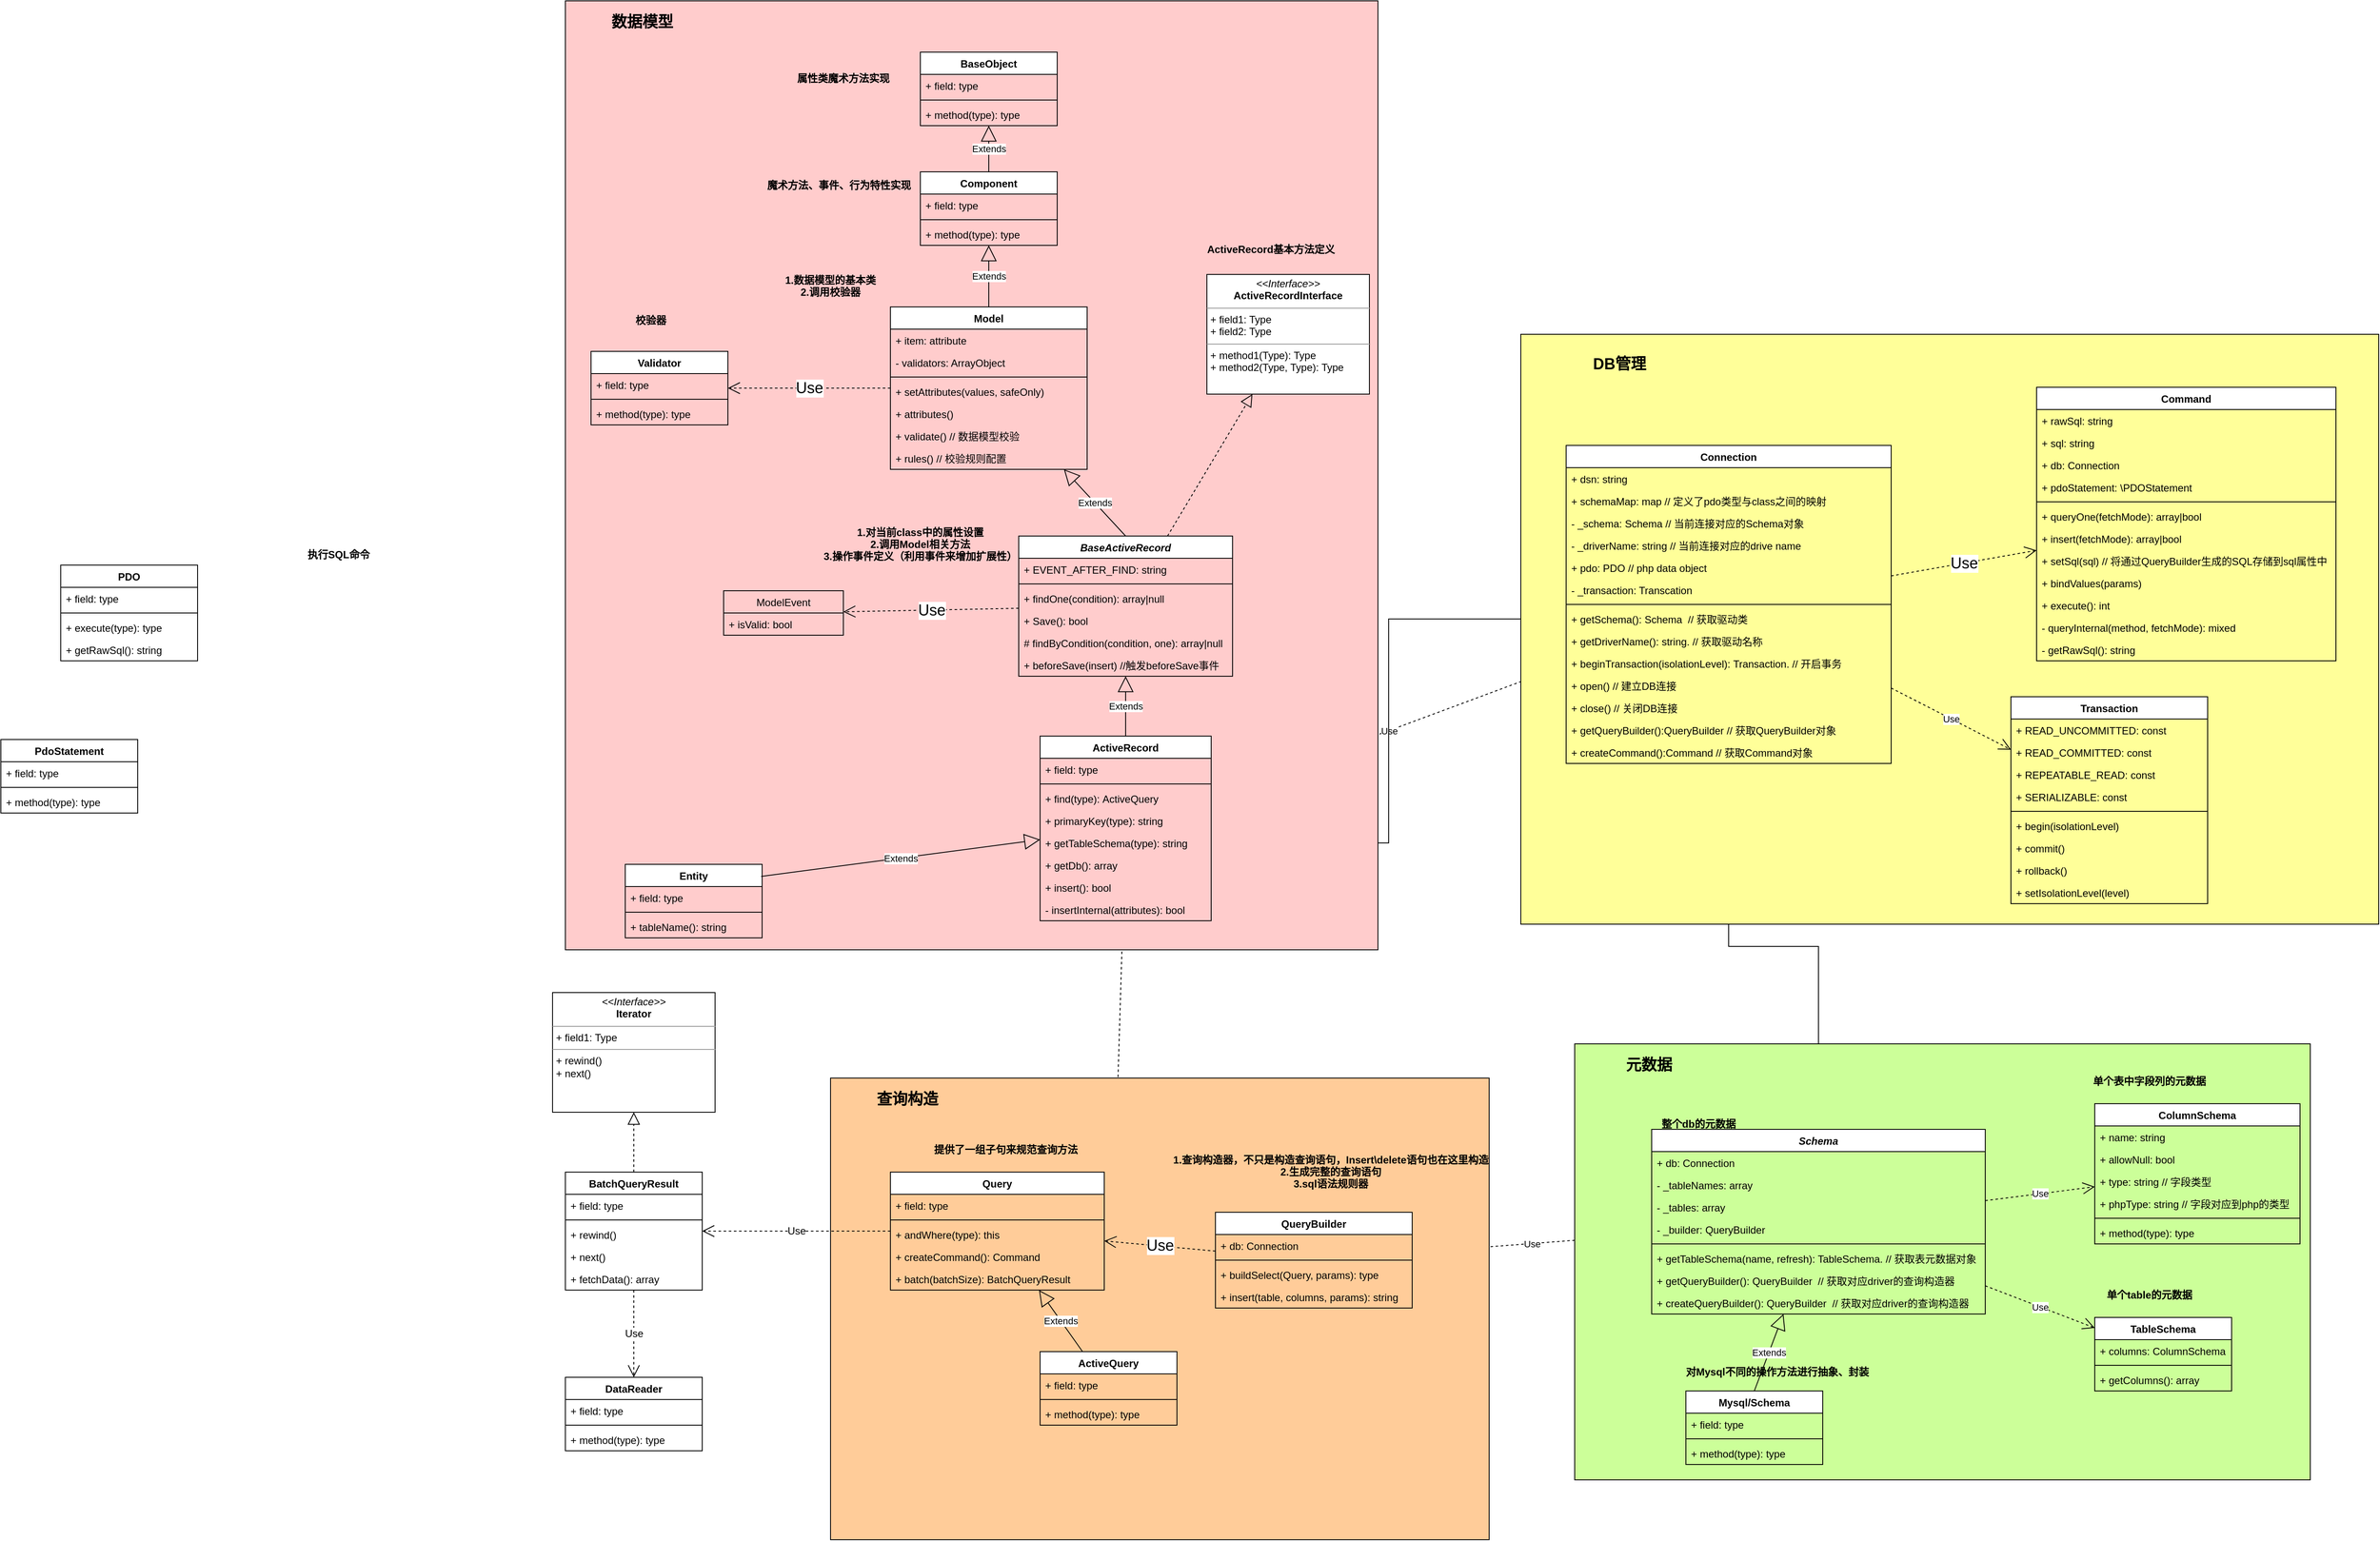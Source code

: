 <mxfile version="15.8.7" type="device" pages="3"><diagram id="qcIo19aK-i219LKs2Wxm" name="Yii-UML图"><mxGraphModel dx="2840" dy="1780" grid="1" gridSize="10" guides="1" tooltips="1" connect="1" arrows="1" fold="1" page="1" pageScale="1" pageWidth="827" pageHeight="1169" math="0" shadow="0"><root><mxCell id="0"/><mxCell id="1" parent="0"/><mxCell id="EUEWo7GOtRERSWlWIIK9-16" value="Use" style="endArrow=open;endSize=12;dashed=1;html=1;rounded=0;" parent="1" source="hxAIyZYRcT0_oMv0CVEj-1" target="EUEWo7GOtRERSWlWIIK9-9" edge="1"><mxGeometry width="160" relative="1" as="geometry"><mxPoint x="490" y="770" as="sourcePoint"/><mxPoint x="650" y="770" as="targetPoint"/></mxGeometry></mxCell><mxCell id="EUEWo7GOtRERSWlWIIK9-17" style="edgeStyle=orthogonalEdgeStyle;rounded=0;orthogonalLoop=1;jettySize=auto;html=1;entryX=0;entryY=0.5;entryDx=0;entryDy=0;" parent="1" source="EUEWo7GOtRERSWlWIIK9-7" target="EUEWo7GOtRERSWlWIIK9-12" edge="1"><mxGeometry relative="1" as="geometry"/></mxCell><mxCell id="EUEWo7GOtRERSWlWIIK9-46" style="edgeStyle=orthogonalEdgeStyle;rounded=0;orthogonalLoop=1;jettySize=auto;html=1;" parent="1" source="EUEWo7GOtRERSWlWIIK9-9" target="EUEWo7GOtRERSWlWIIK9-18" edge="1"><mxGeometry relative="1" as="geometry"><mxPoint x="350" y="880" as="sourcePoint"/></mxGeometry></mxCell><mxCell id="EUEWo7GOtRERSWlWIIK9-62" value="Use" style="endArrow=open;endSize=12;dashed=1;html=1;rounded=0;" parent="1" source="hxAIyZYRcT0_oMv0CVEj-1" target="EUEWo7GOtRERSWlWIIK9-2" edge="1"><mxGeometry width="160" relative="1" as="geometry"><mxPoint x="60" y="670" as="sourcePoint"/><mxPoint x="220" y="670" as="targetPoint"/></mxGeometry></mxCell><mxCell id="EUEWo7GOtRERSWlWIIK9-71" value="执行SQL命令" style="text;align=center;fontStyle=1;verticalAlign=middle;spacingLeft=3;spacingRight=3;strokeColor=none;rotatable=0;points=[[0,0.5],[1,0.5]];portConstraint=eastwest;" parent="1" vertex="1"><mxGeometry x="-740" y="414" width="190" height="26" as="geometry"/></mxCell><mxCell id="EUEWo7GOtRERSWlWIIK9-75" value="PDO" style="swimlane;fontStyle=1;align=center;verticalAlign=top;childLayout=stackLayout;horizontal=1;startSize=26;horizontalStack=0;resizeParent=1;resizeParentMax=0;resizeLast=0;collapsible=1;marginBottom=0;" parent="1" vertex="1"><mxGeometry x="-970" y="440" width="160" height="112" as="geometry"/></mxCell><mxCell id="EUEWo7GOtRERSWlWIIK9-76" value="+ field: type" style="text;strokeColor=none;fillColor=none;align=left;verticalAlign=top;spacingLeft=4;spacingRight=4;overflow=hidden;rotatable=0;points=[[0,0.5],[1,0.5]];portConstraint=eastwest;" parent="EUEWo7GOtRERSWlWIIK9-75" vertex="1"><mxGeometry y="26" width="160" height="26" as="geometry"/></mxCell><mxCell id="EUEWo7GOtRERSWlWIIK9-77" value="" style="line;strokeWidth=1;fillColor=none;align=left;verticalAlign=middle;spacingTop=-1;spacingLeft=3;spacingRight=3;rotatable=0;labelPosition=right;points=[];portConstraint=eastwest;" parent="EUEWo7GOtRERSWlWIIK9-75" vertex="1"><mxGeometry y="52" width="160" height="8" as="geometry"/></mxCell><mxCell id="EUEWo7GOtRERSWlWIIK9-78" value="+ execute(type): type" style="text;strokeColor=none;fillColor=none;align=left;verticalAlign=top;spacingLeft=4;spacingRight=4;overflow=hidden;rotatable=0;points=[[0,0.5],[1,0.5]];portConstraint=eastwest;" parent="EUEWo7GOtRERSWlWIIK9-75" vertex="1"><mxGeometry y="60" width="160" height="26" as="geometry"/></mxCell><mxCell id="EUEWo7GOtRERSWlWIIK9-79" value="+ getRawSql(): string" style="text;strokeColor=none;fillColor=none;align=left;verticalAlign=top;spacingLeft=4;spacingRight=4;overflow=hidden;rotatable=0;points=[[0,0.5],[1,0.5]];portConstraint=eastwest;" parent="EUEWo7GOtRERSWlWIIK9-75" vertex="1"><mxGeometry y="86" width="160" height="26" as="geometry"/></mxCell><mxCell id="EUEWo7GOtRERSWlWIIK9-100" value="PdoStatement" style="swimlane;fontStyle=1;align=center;verticalAlign=top;childLayout=stackLayout;horizontal=1;startSize=26;horizontalStack=0;resizeParent=1;resizeParentMax=0;resizeLast=0;collapsible=1;marginBottom=0;" parent="1" vertex="1"><mxGeometry x="-1040" y="644" width="160" height="86" as="geometry"/></mxCell><mxCell id="EUEWo7GOtRERSWlWIIK9-101" value="+ field: type" style="text;strokeColor=none;fillColor=none;align=left;verticalAlign=top;spacingLeft=4;spacingRight=4;overflow=hidden;rotatable=0;points=[[0,0.5],[1,0.5]];portConstraint=eastwest;" parent="EUEWo7GOtRERSWlWIIK9-100" vertex="1"><mxGeometry y="26" width="160" height="26" as="geometry"/></mxCell><mxCell id="EUEWo7GOtRERSWlWIIK9-102" value="" style="line;strokeWidth=1;fillColor=none;align=left;verticalAlign=middle;spacingTop=-1;spacingLeft=3;spacingRight=3;rotatable=0;labelPosition=right;points=[];portConstraint=eastwest;" parent="EUEWo7GOtRERSWlWIIK9-100" vertex="1"><mxGeometry y="52" width="160" height="8" as="geometry"/></mxCell><mxCell id="EUEWo7GOtRERSWlWIIK9-103" value="+ method(type): type" style="text;strokeColor=none;fillColor=none;align=left;verticalAlign=top;spacingLeft=4;spacingRight=4;overflow=hidden;rotatable=0;points=[[0,0.5],[1,0.5]];portConstraint=eastwest;" parent="EUEWo7GOtRERSWlWIIK9-100" vertex="1"><mxGeometry y="60" width="160" height="26" as="geometry"/></mxCell><mxCell id="EUEWo7GOtRERSWlWIIK9-128" value="Use" style="endArrow=open;endSize=12;dashed=1;html=1;rounded=0;" parent="1" source="EUEWo7GOtRERSWlWIIK9-18" target="EUEWo7GOtRERSWlWIIK9-38" edge="1"><mxGeometry width="160" relative="1" as="geometry"><mxPoint x="-190" y="1218" as="sourcePoint"/><mxPoint x="-30" y="1218" as="targetPoint"/></mxGeometry></mxCell><mxCell id="EUEWo7GOtRERSWlWIIK9-137" value="" style="group" parent="1" vertex="1" connectable="0"><mxGeometry x="800" y="1000" width="860" height="510" as="geometry"/></mxCell><mxCell id="EUEWo7GOtRERSWlWIIK9-132" value="" style="rounded=0;whiteSpace=wrap;html=1;fillColor=#CCFF99;" parent="EUEWo7GOtRERSWlWIIK9-137" vertex="1"><mxGeometry width="860" height="510" as="geometry"/></mxCell><mxCell id="EUEWo7GOtRERSWlWIIK9-18" value="Schema" style="swimlane;fontStyle=3;align=center;verticalAlign=top;childLayout=stackLayout;horizontal=1;startSize=26;horizontalStack=0;resizeParent=1;resizeParentMax=0;resizeLast=0;collapsible=1;marginBottom=0;" parent="EUEWo7GOtRERSWlWIIK9-137" vertex="1"><mxGeometry x="90" y="100" width="390" height="216" as="geometry"/></mxCell><mxCell id="EUEWo7GOtRERSWlWIIK9-19" value="+ db: Connection" style="text;strokeColor=none;fillColor=none;align=left;verticalAlign=top;spacingLeft=4;spacingRight=4;overflow=hidden;rotatable=0;points=[[0,0.5],[1,0.5]];portConstraint=eastwest;" parent="EUEWo7GOtRERSWlWIIK9-18" vertex="1"><mxGeometry y="26" width="390" height="26" as="geometry"/></mxCell><mxCell id="EUEWo7GOtRERSWlWIIK9-49" value="- _tableNames: array" style="text;strokeColor=none;fillColor=none;align=left;verticalAlign=top;spacingLeft=4;spacingRight=4;overflow=hidden;rotatable=0;points=[[0,0.5],[1,0.5]];portConstraint=eastwest;" parent="EUEWo7GOtRERSWlWIIK9-18" vertex="1"><mxGeometry y="52" width="390" height="26" as="geometry"/></mxCell><mxCell id="EUEWo7GOtRERSWlWIIK9-50" value="- _tables: array" style="text;strokeColor=none;fillColor=none;align=left;verticalAlign=top;spacingLeft=4;spacingRight=4;overflow=hidden;rotatable=0;points=[[0,0.5],[1,0.5]];portConstraint=eastwest;" parent="EUEWo7GOtRERSWlWIIK9-18" vertex="1"><mxGeometry y="78" width="390" height="26" as="geometry"/></mxCell><mxCell id="EUEWo7GOtRERSWlWIIK9-51" value="- _builder: QueryBuilder" style="text;strokeColor=none;fillColor=none;align=left;verticalAlign=top;spacingLeft=4;spacingRight=4;overflow=hidden;rotatable=0;points=[[0,0.5],[1,0.5]];portConstraint=eastwest;" parent="EUEWo7GOtRERSWlWIIK9-18" vertex="1"><mxGeometry y="104" width="390" height="26" as="geometry"/></mxCell><mxCell id="EUEWo7GOtRERSWlWIIK9-20" value="" style="line;strokeWidth=1;fillColor=none;align=left;verticalAlign=middle;spacingTop=-1;spacingLeft=3;spacingRight=3;rotatable=0;labelPosition=right;points=[];portConstraint=eastwest;" parent="EUEWo7GOtRERSWlWIIK9-18" vertex="1"><mxGeometry y="130" width="390" height="8" as="geometry"/></mxCell><mxCell id="EUEWo7GOtRERSWlWIIK9-21" value="+ getTableSchema(name, refresh): TableSchema. // 获取表元数据对象" style="text;strokeColor=none;fillColor=none;align=left;verticalAlign=top;spacingLeft=4;spacingRight=4;overflow=hidden;rotatable=0;points=[[0,0.5],[1,0.5]];portConstraint=eastwest;" parent="EUEWo7GOtRERSWlWIIK9-18" vertex="1"><mxGeometry y="138" width="390" height="26" as="geometry"/></mxCell><mxCell id="EUEWo7GOtRERSWlWIIK9-45" value="+ getQueryBuilder(): QueryBuilder  // 获取对应driver的查询构造器" style="text;strokeColor=none;fillColor=none;align=left;verticalAlign=top;spacingLeft=4;spacingRight=4;overflow=hidden;rotatable=0;points=[[0,0.5],[1,0.5]];portConstraint=eastwest;" parent="EUEWo7GOtRERSWlWIIK9-18" vertex="1"><mxGeometry y="164" width="390" height="26" as="geometry"/></mxCell><mxCell id="EUEWo7GOtRERSWlWIIK9-118" value="+ createQueryBuilder(): QueryBuilder  // 获取对应driver的查询构造器" style="text;strokeColor=none;fillColor=none;align=left;verticalAlign=top;spacingLeft=4;spacingRight=4;overflow=hidden;rotatable=0;points=[[0,0.5],[1,0.5]];portConstraint=eastwest;" parent="EUEWo7GOtRERSWlWIIK9-18" vertex="1"><mxGeometry y="190" width="390" height="26" as="geometry"/></mxCell><mxCell id="EUEWo7GOtRERSWlWIIK9-22" value="Mysql/Schema" style="swimlane;fontStyle=1;align=center;verticalAlign=top;childLayout=stackLayout;horizontal=1;startSize=26;horizontalStack=0;resizeParent=1;resizeParentMax=0;resizeLast=0;collapsible=1;marginBottom=0;" parent="EUEWo7GOtRERSWlWIIK9-137" vertex="1"><mxGeometry x="130" y="406" width="160" height="86" as="geometry"/></mxCell><mxCell id="EUEWo7GOtRERSWlWIIK9-23" value="+ field: type" style="text;strokeColor=none;fillColor=none;align=left;verticalAlign=top;spacingLeft=4;spacingRight=4;overflow=hidden;rotatable=0;points=[[0,0.5],[1,0.5]];portConstraint=eastwest;" parent="EUEWo7GOtRERSWlWIIK9-22" vertex="1"><mxGeometry y="26" width="160" height="26" as="geometry"/></mxCell><mxCell id="EUEWo7GOtRERSWlWIIK9-24" value="" style="line;strokeWidth=1;fillColor=none;align=left;verticalAlign=middle;spacingTop=-1;spacingLeft=3;spacingRight=3;rotatable=0;labelPosition=right;points=[];portConstraint=eastwest;" parent="EUEWo7GOtRERSWlWIIK9-22" vertex="1"><mxGeometry y="52" width="160" height="8" as="geometry"/></mxCell><mxCell id="EUEWo7GOtRERSWlWIIK9-25" value="+ method(type): type" style="text;strokeColor=none;fillColor=none;align=left;verticalAlign=top;spacingLeft=4;spacingRight=4;overflow=hidden;rotatable=0;points=[[0,0.5],[1,0.5]];portConstraint=eastwest;" parent="EUEWo7GOtRERSWlWIIK9-22" vertex="1"><mxGeometry y="60" width="160" height="26" as="geometry"/></mxCell><mxCell id="EUEWo7GOtRERSWlWIIK9-26" value="TableSchema" style="swimlane;fontStyle=1;align=center;verticalAlign=top;childLayout=stackLayout;horizontal=1;startSize=26;horizontalStack=0;resizeParent=1;resizeParentMax=0;resizeLast=0;collapsible=1;marginBottom=0;" parent="EUEWo7GOtRERSWlWIIK9-137" vertex="1"><mxGeometry x="608" y="320" width="160" height="86" as="geometry"/></mxCell><mxCell id="EUEWo7GOtRERSWlWIIK9-27" value="+ columns: ColumnSchema" style="text;strokeColor=none;fillColor=none;align=left;verticalAlign=top;spacingLeft=4;spacingRight=4;overflow=hidden;rotatable=0;points=[[0,0.5],[1,0.5]];portConstraint=eastwest;" parent="EUEWo7GOtRERSWlWIIK9-26" vertex="1"><mxGeometry y="26" width="160" height="26" as="geometry"/></mxCell><mxCell id="EUEWo7GOtRERSWlWIIK9-28" value="" style="line;strokeWidth=1;fillColor=none;align=left;verticalAlign=middle;spacingTop=-1;spacingLeft=3;spacingRight=3;rotatable=0;labelPosition=right;points=[];portConstraint=eastwest;" parent="EUEWo7GOtRERSWlWIIK9-26" vertex="1"><mxGeometry y="52" width="160" height="8" as="geometry"/></mxCell><mxCell id="EUEWo7GOtRERSWlWIIK9-29" value="+ getColumns(): array" style="text;strokeColor=none;fillColor=none;align=left;verticalAlign=top;spacingLeft=4;spacingRight=4;overflow=hidden;rotatable=0;points=[[0,0.5],[1,0.5]];portConstraint=eastwest;" parent="EUEWo7GOtRERSWlWIIK9-26" vertex="1"><mxGeometry y="60" width="160" height="26" as="geometry"/></mxCell><mxCell id="EUEWo7GOtRERSWlWIIK9-32" value="整个db的元数据" style="text;align=center;fontStyle=1;verticalAlign=middle;spacingLeft=3;spacingRight=3;strokeColor=none;rotatable=0;points=[[0,0.5],[1,0.5]];portConstraint=eastwest;" parent="EUEWo7GOtRERSWlWIIK9-137" vertex="1"><mxGeometry x="25" y="80" width="240" height="26" as="geometry"/></mxCell><mxCell id="EUEWo7GOtRERSWlWIIK9-33" value="ColumnSchema" style="swimlane;fontStyle=1;align=center;verticalAlign=top;childLayout=stackLayout;horizontal=1;startSize=26;horizontalStack=0;resizeParent=1;resizeParentMax=0;resizeLast=0;collapsible=1;marginBottom=0;" parent="EUEWo7GOtRERSWlWIIK9-137" vertex="1"><mxGeometry x="608" y="70" width="240" height="164" as="geometry"/></mxCell><mxCell id="EUEWo7GOtRERSWlWIIK9-34" value="+ name: string" style="text;strokeColor=none;fillColor=none;align=left;verticalAlign=top;spacingLeft=4;spacingRight=4;overflow=hidden;rotatable=0;points=[[0,0.5],[1,0.5]];portConstraint=eastwest;" parent="EUEWo7GOtRERSWlWIIK9-33" vertex="1"><mxGeometry y="26" width="240" height="26" as="geometry"/></mxCell><mxCell id="EUEWo7GOtRERSWlWIIK9-53" value="+ allowNull: bool" style="text;strokeColor=none;fillColor=none;align=left;verticalAlign=top;spacingLeft=4;spacingRight=4;overflow=hidden;rotatable=0;points=[[0,0.5],[1,0.5]];portConstraint=eastwest;" parent="EUEWo7GOtRERSWlWIIK9-33" vertex="1"><mxGeometry y="52" width="240" height="26" as="geometry"/></mxCell><mxCell id="EUEWo7GOtRERSWlWIIK9-54" value="+ type: string // 字段类型" style="text;strokeColor=none;fillColor=none;align=left;verticalAlign=top;spacingLeft=4;spacingRight=4;overflow=hidden;rotatable=0;points=[[0,0.5],[1,0.5]];portConstraint=eastwest;" parent="EUEWo7GOtRERSWlWIIK9-33" vertex="1"><mxGeometry y="78" width="240" height="26" as="geometry"/></mxCell><mxCell id="EUEWo7GOtRERSWlWIIK9-55" value="+ phpType: string // 字段对应到php的类型" style="text;strokeColor=none;fillColor=none;align=left;verticalAlign=top;spacingLeft=4;spacingRight=4;overflow=hidden;rotatable=0;points=[[0,0.5],[1,0.5]];portConstraint=eastwest;" parent="EUEWo7GOtRERSWlWIIK9-33" vertex="1"><mxGeometry y="104" width="240" height="26" as="geometry"/></mxCell><mxCell id="EUEWo7GOtRERSWlWIIK9-35" value="" style="line;strokeWidth=1;fillColor=none;align=left;verticalAlign=middle;spacingTop=-1;spacingLeft=3;spacingRight=3;rotatable=0;labelPosition=right;points=[];portConstraint=eastwest;" parent="EUEWo7GOtRERSWlWIIK9-33" vertex="1"><mxGeometry y="130" width="240" height="8" as="geometry"/></mxCell><mxCell id="EUEWo7GOtRERSWlWIIK9-36" value="+ method(type): type" style="text;strokeColor=none;fillColor=none;align=left;verticalAlign=top;spacingLeft=4;spacingRight=4;overflow=hidden;rotatable=0;points=[[0,0.5],[1,0.5]];portConstraint=eastwest;" parent="EUEWo7GOtRERSWlWIIK9-33" vertex="1"><mxGeometry y="138" width="240" height="26" as="geometry"/></mxCell><mxCell id="EUEWo7GOtRERSWlWIIK9-42" value="单个table的元数据" style="text;align=center;fontStyle=1;verticalAlign=middle;spacingLeft=3;spacingRight=3;strokeColor=none;rotatable=0;points=[[0,0.5],[1,0.5]];portConstraint=eastwest;" parent="EUEWo7GOtRERSWlWIIK9-137" vertex="1"><mxGeometry x="542" y="280" width="260" height="26" as="geometry"/></mxCell><mxCell id="EUEWo7GOtRERSWlWIIK9-44" value="对Mysql不同的操作方法进行抽象、封装" style="text;align=center;fontStyle=1;verticalAlign=middle;spacingLeft=3;spacingRight=3;strokeColor=none;rotatable=0;points=[[0,0.5],[1,0.5]];portConstraint=eastwest;" parent="EUEWo7GOtRERSWlWIIK9-137" vertex="1"><mxGeometry x="117" y="370" width="240" height="26" as="geometry"/></mxCell><mxCell id="EUEWo7GOtRERSWlWIIK9-52" value="单个表中字段列的元数据" style="text;align=center;fontStyle=1;verticalAlign=middle;spacingLeft=3;spacingRight=3;strokeColor=none;rotatable=0;points=[[0,0.5],[1,0.5]];portConstraint=eastwest;" parent="EUEWo7GOtRERSWlWIIK9-137" vertex="1"><mxGeometry x="552" y="30" width="240" height="26" as="geometry"/></mxCell><mxCell id="EUEWo7GOtRERSWlWIIK9-126" value="Extends" style="endArrow=block;endSize=16;endFill=0;html=1;rounded=0;exitX=0.5;exitY=0;exitDx=0;exitDy=0;" parent="EUEWo7GOtRERSWlWIIK9-137" source="EUEWo7GOtRERSWlWIIK9-22" target="EUEWo7GOtRERSWlWIIK9-18" edge="1"><mxGeometry width="160" relative="1" as="geometry"><mxPoint x="-310" y="638" as="sourcePoint"/><mxPoint x="-200" y="538" as="targetPoint"/></mxGeometry></mxCell><mxCell id="EUEWo7GOtRERSWlWIIK9-129" value="Use" style="endArrow=open;endSize=12;dashed=1;html=1;rounded=0;" parent="EUEWo7GOtRERSWlWIIK9-137" source="EUEWo7GOtRERSWlWIIK9-18" target="EUEWo7GOtRERSWlWIIK9-26" edge="1"><mxGeometry width="160" relative="1" as="geometry"><mxPoint x="-70" y="468" as="sourcePoint"/><mxPoint x="90" y="468" as="targetPoint"/></mxGeometry></mxCell><mxCell id="EUEWo7GOtRERSWlWIIK9-131" value="Use" style="endArrow=open;endSize=12;dashed=1;html=1;rounded=0;" parent="EUEWo7GOtRERSWlWIIK9-137" source="EUEWo7GOtRERSWlWIIK9-18" target="EUEWo7GOtRERSWlWIIK9-33" edge="1"><mxGeometry width="160" relative="1" as="geometry"><mxPoint x="400" y="-20" as="sourcePoint"/><mxPoint x="560" y="-20" as="targetPoint"/></mxGeometry></mxCell><mxCell id="EUEWo7GOtRERSWlWIIK9-133" value="&lt;b&gt;&lt;font style=&quot;font-size: 18px&quot;&gt;元数据&lt;/font&gt;&lt;/b&gt;" style="text;html=1;strokeColor=none;fillColor=none;align=center;verticalAlign=middle;whiteSpace=wrap;rounded=0;" parent="EUEWo7GOtRERSWlWIIK9-137" vertex="1"><mxGeometry x="57" y="10" width="60" height="30" as="geometry"/></mxCell><mxCell id="EUEWo7GOtRERSWlWIIK9-179" value="" style="group" parent="1" vertex="1" connectable="0"><mxGeometry x="737" y="170" width="1003" height="690" as="geometry"/></mxCell><mxCell id="EUEWo7GOtRERSWlWIIK9-177" value="" style="rounded=0;whiteSpace=wrap;html=1;fontSize=18;fillColor=#FFFF99;" parent="EUEWo7GOtRERSWlWIIK9-179" vertex="1"><mxGeometry width="1003" height="690" as="geometry"/></mxCell><mxCell id="EUEWo7GOtRERSWlWIIK9-9" value="Connection" style="swimlane;fontStyle=1;align=center;verticalAlign=top;childLayout=stackLayout;horizontal=1;startSize=26;horizontalStack=0;resizeParent=1;resizeParentMax=0;resizeLast=0;collapsible=1;marginBottom=0;" parent="EUEWo7GOtRERSWlWIIK9-179" vertex="1"><mxGeometry x="53" y="130" width="380" height="372" as="geometry"/></mxCell><mxCell id="EUEWo7GOtRERSWlWIIK9-10" value="+ dsn: string " style="text;strokeColor=none;fillColor=none;align=left;verticalAlign=top;spacingLeft=4;spacingRight=4;overflow=hidden;rotatable=0;points=[[0,0.5],[1,0.5]];portConstraint=eastwest;" parent="EUEWo7GOtRERSWlWIIK9-9" vertex="1"><mxGeometry y="26" width="380" height="26" as="geometry"/></mxCell><mxCell id="EUEWo7GOtRERSWlWIIK9-96" value="+ schemaMap: map // 定义了pdo类型与class之间的映射" style="text;strokeColor=none;fillColor=none;align=left;verticalAlign=top;spacingLeft=4;spacingRight=4;overflow=hidden;rotatable=0;points=[[0,0.5],[1,0.5]];portConstraint=eastwest;" parent="EUEWo7GOtRERSWlWIIK9-9" vertex="1"><mxGeometry y="52" width="380" height="26" as="geometry"/></mxCell><mxCell id="EUEWo7GOtRERSWlWIIK9-13" value="- _schema: Schema // 当前连接对应的Schema对象" style="text;strokeColor=none;fillColor=none;align=left;verticalAlign=top;spacingLeft=4;spacingRight=4;overflow=hidden;rotatable=0;points=[[0,0.5],[1,0.5]];portConstraint=eastwest;" parent="EUEWo7GOtRERSWlWIIK9-9" vertex="1"><mxGeometry y="78" width="380" height="26" as="geometry"/></mxCell><mxCell id="EUEWo7GOtRERSWlWIIK9-15" value="- _driverName: string // 当前连接对应的drive name" style="text;strokeColor=none;fillColor=none;align=left;verticalAlign=top;spacingLeft=4;spacingRight=4;overflow=hidden;rotatable=0;points=[[0,0.5],[1,0.5]];portConstraint=eastwest;" parent="EUEWo7GOtRERSWlWIIK9-9" vertex="1"><mxGeometry y="104" width="380" height="26" as="geometry"/></mxCell><mxCell id="EUEWo7GOtRERSWlWIIK9-97" value="+ pdo: PDO // php data object" style="text;strokeColor=none;fillColor=none;align=left;verticalAlign=top;spacingLeft=4;spacingRight=4;overflow=hidden;rotatable=0;points=[[0,0.5],[1,0.5]];portConstraint=eastwest;" parent="EUEWo7GOtRERSWlWIIK9-9" vertex="1"><mxGeometry y="130" width="380" height="26" as="geometry"/></mxCell><mxCell id="EUEWo7GOtRERSWlWIIK9-125" value="- _transaction: Transcation" style="text;strokeColor=none;fillColor=none;align=left;verticalAlign=top;spacingLeft=4;spacingRight=4;overflow=hidden;rotatable=0;points=[[0,0.5],[1,0.5]];portConstraint=eastwest;" parent="EUEWo7GOtRERSWlWIIK9-9" vertex="1"><mxGeometry y="156" width="380" height="26" as="geometry"/></mxCell><mxCell id="EUEWo7GOtRERSWlWIIK9-11" value="" style="line;strokeWidth=1;fillColor=none;align=left;verticalAlign=middle;spacingTop=-1;spacingLeft=3;spacingRight=3;rotatable=0;labelPosition=right;points=[];portConstraint=eastwest;" parent="EUEWo7GOtRERSWlWIIK9-9" vertex="1"><mxGeometry y="182" width="380" height="8" as="geometry"/></mxCell><mxCell id="EUEWo7GOtRERSWlWIIK9-12" value="+ getSchema(): Schema  // 获取驱动类" style="text;strokeColor=none;fillColor=none;align=left;verticalAlign=top;spacingLeft=4;spacingRight=4;overflow=hidden;rotatable=0;points=[[0,0.5],[1,0.5]];portConstraint=eastwest;" parent="EUEWo7GOtRERSWlWIIK9-9" vertex="1"><mxGeometry y="190" width="380" height="26" as="geometry"/></mxCell><mxCell id="EUEWo7GOtRERSWlWIIK9-14" value="+ getDriverName(): string. // 获取驱动名称" style="text;strokeColor=none;fillColor=none;align=left;verticalAlign=top;spacingLeft=4;spacingRight=4;overflow=hidden;rotatable=0;points=[[0,0.5],[1,0.5]];portConstraint=eastwest;" parent="EUEWo7GOtRERSWlWIIK9-9" vertex="1"><mxGeometry y="216" width="380" height="26" as="geometry"/></mxCell><mxCell id="EUEWo7GOtRERSWlWIIK9-81" value="+ beginTransaction(isolationLevel): Transaction. // 开启事务" style="text;strokeColor=none;fillColor=none;align=left;verticalAlign=top;spacingLeft=4;spacingRight=4;overflow=hidden;rotatable=0;points=[[0,0.5],[1,0.5]];portConstraint=eastwest;" parent="EUEWo7GOtRERSWlWIIK9-9" vertex="1"><mxGeometry y="242" width="380" height="26" as="geometry"/></mxCell><mxCell id="EUEWo7GOtRERSWlWIIK9-93" value="+ open() // 建立DB连接" style="text;strokeColor=none;fillColor=none;align=left;verticalAlign=top;spacingLeft=4;spacingRight=4;overflow=hidden;rotatable=0;points=[[0,0.5],[1,0.5]];portConstraint=eastwest;" parent="EUEWo7GOtRERSWlWIIK9-9" vertex="1"><mxGeometry y="268" width="380" height="26" as="geometry"/></mxCell><mxCell id="EUEWo7GOtRERSWlWIIK9-94" value="+ close() // 关闭DB连接" style="text;strokeColor=none;fillColor=none;align=left;verticalAlign=top;spacingLeft=4;spacingRight=4;overflow=hidden;rotatable=0;points=[[0,0.5],[1,0.5]];portConstraint=eastwest;" parent="EUEWo7GOtRERSWlWIIK9-9" vertex="1"><mxGeometry y="294" width="380" height="26" as="geometry"/></mxCell><mxCell id="EUEWo7GOtRERSWlWIIK9-117" value="+ getQueryBuilder():QueryBuilder // 获取QueryBuilder对象" style="text;strokeColor=none;fillColor=none;align=left;verticalAlign=top;spacingLeft=4;spacingRight=4;overflow=hidden;rotatable=0;points=[[0,0.5],[1,0.5]];portConstraint=eastwest;" parent="EUEWo7GOtRERSWlWIIK9-9" vertex="1"><mxGeometry y="320" width="380" height="26" as="geometry"/></mxCell><mxCell id="EUEWo7GOtRERSWlWIIK9-136" value="+ createCommand():Command // 获取Command对象" style="text;strokeColor=none;fillColor=none;align=left;verticalAlign=top;spacingLeft=4;spacingRight=4;overflow=hidden;rotatable=0;points=[[0,0.5],[1,0.5]];portConstraint=eastwest;" parent="EUEWo7GOtRERSWlWIIK9-9" vertex="1"><mxGeometry y="346" width="380" height="26" as="geometry"/></mxCell><mxCell id="EUEWo7GOtRERSWlWIIK9-65" value="Command" style="swimlane;fontStyle=1;align=center;verticalAlign=top;childLayout=stackLayout;horizontal=1;startSize=26;horizontalStack=0;resizeParent=1;resizeParentMax=0;resizeLast=0;collapsible=1;marginBottom=0;" parent="EUEWo7GOtRERSWlWIIK9-179" vertex="1"><mxGeometry x="603" y="62" width="350" height="320" as="geometry"/></mxCell><mxCell id="EUEWo7GOtRERSWlWIIK9-66" value="+ rawSql: string" style="text;strokeColor=none;fillColor=none;align=left;verticalAlign=top;spacingLeft=4;spacingRight=4;overflow=hidden;rotatable=0;points=[[0,0.5],[1,0.5]];portConstraint=eastwest;" parent="EUEWo7GOtRERSWlWIIK9-65" vertex="1"><mxGeometry y="26" width="350" height="26" as="geometry"/></mxCell><mxCell id="EUEWo7GOtRERSWlWIIK9-72" value="+ sql: string" style="text;strokeColor=none;fillColor=none;align=left;verticalAlign=top;spacingLeft=4;spacingRight=4;overflow=hidden;rotatable=0;points=[[0,0.5],[1,0.5]];portConstraint=eastwest;" parent="EUEWo7GOtRERSWlWIIK9-65" vertex="1"><mxGeometry y="52" width="350" height="26" as="geometry"/></mxCell><mxCell id="EUEWo7GOtRERSWlWIIK9-73" value="+ db: Connection" style="text;strokeColor=none;fillColor=none;align=left;verticalAlign=top;spacingLeft=4;spacingRight=4;overflow=hidden;rotatable=0;points=[[0,0.5],[1,0.5]];portConstraint=eastwest;" parent="EUEWo7GOtRERSWlWIIK9-65" vertex="1"><mxGeometry y="78" width="350" height="26" as="geometry"/></mxCell><mxCell id="EUEWo7GOtRERSWlWIIK9-74" value="+ pdoStatement: \PDOStatement" style="text;strokeColor=none;fillColor=none;align=left;verticalAlign=top;spacingLeft=4;spacingRight=4;overflow=hidden;rotatable=0;points=[[0,0.5],[1,0.5]];portConstraint=eastwest;" parent="EUEWo7GOtRERSWlWIIK9-65" vertex="1"><mxGeometry y="104" width="350" height="26" as="geometry"/></mxCell><mxCell id="EUEWo7GOtRERSWlWIIK9-67" value="" style="line;strokeWidth=1;fillColor=none;align=left;verticalAlign=middle;spacingTop=-1;spacingLeft=3;spacingRight=3;rotatable=0;labelPosition=right;points=[];portConstraint=eastwest;" parent="EUEWo7GOtRERSWlWIIK9-65" vertex="1"><mxGeometry y="130" width="350" height="8" as="geometry"/></mxCell><mxCell id="EUEWo7GOtRERSWlWIIK9-68" value="+ queryOne(fetchMode): array|bool" style="text;strokeColor=none;fillColor=none;align=left;verticalAlign=top;spacingLeft=4;spacingRight=4;overflow=hidden;rotatable=0;points=[[0,0.5],[1,0.5]];portConstraint=eastwest;" parent="EUEWo7GOtRERSWlWIIK9-65" vertex="1"><mxGeometry y="138" width="350" height="26" as="geometry"/></mxCell><mxCell id="EUEWo7GOtRERSWlWIIK9-116" value="+ insert(fetchMode): array|bool" style="text;strokeColor=none;fillColor=none;align=left;verticalAlign=top;spacingLeft=4;spacingRight=4;overflow=hidden;rotatable=0;points=[[0,0.5],[1,0.5]];portConstraint=eastwest;" parent="EUEWo7GOtRERSWlWIIK9-65" vertex="1"><mxGeometry y="164" width="350" height="26" as="geometry"/></mxCell><mxCell id="EUEWo7GOtRERSWlWIIK9-120" value="+ setSql(sql) // 将通过QueryBuilder生成的SQL存储到sql属性中" style="text;strokeColor=none;fillColor=none;align=left;verticalAlign=top;spacingLeft=4;spacingRight=4;overflow=hidden;rotatable=0;points=[[0,0.5],[1,0.5]];portConstraint=eastwest;" parent="EUEWo7GOtRERSWlWIIK9-65" vertex="1"><mxGeometry y="190" width="350" height="26" as="geometry"/></mxCell><mxCell id="EUEWo7GOtRERSWlWIIK9-121" value="+ bindValues(params)" style="text;strokeColor=none;fillColor=none;align=left;verticalAlign=top;spacingLeft=4;spacingRight=4;overflow=hidden;rotatable=0;points=[[0,0.5],[1,0.5]];portConstraint=eastwest;" parent="EUEWo7GOtRERSWlWIIK9-65" vertex="1"><mxGeometry y="216" width="350" height="26" as="geometry"/></mxCell><mxCell id="EUEWo7GOtRERSWlWIIK9-124" value="+ execute(): int" style="text;strokeColor=none;fillColor=none;align=left;verticalAlign=top;spacingLeft=4;spacingRight=4;overflow=hidden;rotatable=0;points=[[0,0.5],[1,0.5]];portConstraint=eastwest;" parent="EUEWo7GOtRERSWlWIIK9-65" vertex="1"><mxGeometry y="242" width="350" height="26" as="geometry"/></mxCell><mxCell id="EUEWo7GOtRERSWlWIIK9-98" value="- queryInternal(method, fetchMode): mixed" style="text;strokeColor=none;fillColor=none;align=left;verticalAlign=top;spacingLeft=4;spacingRight=4;overflow=hidden;rotatable=0;points=[[0,0.5],[1,0.5]];portConstraint=eastwest;" parent="EUEWo7GOtRERSWlWIIK9-65" vertex="1"><mxGeometry y="268" width="350" height="26" as="geometry"/></mxCell><mxCell id="EUEWo7GOtRERSWlWIIK9-99" value="- getRawSql(): string" style="text;strokeColor=none;fillColor=none;align=left;verticalAlign=top;spacingLeft=4;spacingRight=4;overflow=hidden;rotatable=0;points=[[0,0.5],[1,0.5]];portConstraint=eastwest;" parent="EUEWo7GOtRERSWlWIIK9-65" vertex="1"><mxGeometry y="294" width="350" height="26" as="geometry"/></mxCell><mxCell id="EUEWo7GOtRERSWlWIIK9-82" value="Transaction" style="swimlane;fontStyle=1;align=center;verticalAlign=top;childLayout=stackLayout;horizontal=1;startSize=26;horizontalStack=0;resizeParent=1;resizeParentMax=0;resizeLast=0;collapsible=1;marginBottom=0;" parent="EUEWo7GOtRERSWlWIIK9-179" vertex="1"><mxGeometry x="573" y="424" width="230" height="242" as="geometry"/></mxCell><mxCell id="EUEWo7GOtRERSWlWIIK9-83" value="+ READ_UNCOMMITTED: const" style="text;strokeColor=none;fillColor=none;align=left;verticalAlign=top;spacingLeft=4;spacingRight=4;overflow=hidden;rotatable=0;points=[[0,0.5],[1,0.5]];portConstraint=eastwest;" parent="EUEWo7GOtRERSWlWIIK9-82" vertex="1"><mxGeometry y="26" width="230" height="26" as="geometry"/></mxCell><mxCell id="EUEWo7GOtRERSWlWIIK9-89" value="+ READ_COMMITTED: const" style="text;strokeColor=none;fillColor=none;align=left;verticalAlign=top;spacingLeft=4;spacingRight=4;overflow=hidden;rotatable=0;points=[[0,0.5],[1,0.5]];portConstraint=eastwest;" parent="EUEWo7GOtRERSWlWIIK9-82" vertex="1"><mxGeometry y="52" width="230" height="26" as="geometry"/></mxCell><mxCell id="EUEWo7GOtRERSWlWIIK9-90" value="+ REPEATABLE_READ: const" style="text;strokeColor=none;fillColor=none;align=left;verticalAlign=top;spacingLeft=4;spacingRight=4;overflow=hidden;rotatable=0;points=[[0,0.5],[1,0.5]];portConstraint=eastwest;" parent="EUEWo7GOtRERSWlWIIK9-82" vertex="1"><mxGeometry y="78" width="230" height="26" as="geometry"/></mxCell><mxCell id="EUEWo7GOtRERSWlWIIK9-91" value="+ SERIALIZABLE: const" style="text;strokeColor=none;fillColor=none;align=left;verticalAlign=top;spacingLeft=4;spacingRight=4;overflow=hidden;rotatable=0;points=[[0,0.5],[1,0.5]];portConstraint=eastwest;" parent="EUEWo7GOtRERSWlWIIK9-82" vertex="1"><mxGeometry y="104" width="230" height="26" as="geometry"/></mxCell><mxCell id="EUEWo7GOtRERSWlWIIK9-84" value="" style="line;strokeWidth=1;fillColor=none;align=left;verticalAlign=middle;spacingTop=-1;spacingLeft=3;spacingRight=3;rotatable=0;labelPosition=right;points=[];portConstraint=eastwest;" parent="EUEWo7GOtRERSWlWIIK9-82" vertex="1"><mxGeometry y="130" width="230" height="8" as="geometry"/></mxCell><mxCell id="EUEWo7GOtRERSWlWIIK9-85" value="+ begin(isolationLevel)" style="text;strokeColor=none;fillColor=none;align=left;verticalAlign=top;spacingLeft=4;spacingRight=4;overflow=hidden;rotatable=0;points=[[0,0.5],[1,0.5]];portConstraint=eastwest;" parent="EUEWo7GOtRERSWlWIIK9-82" vertex="1"><mxGeometry y="138" width="230" height="26" as="geometry"/></mxCell><mxCell id="EUEWo7GOtRERSWlWIIK9-86" value="+ commit()" style="text;strokeColor=none;fillColor=none;align=left;verticalAlign=top;spacingLeft=4;spacingRight=4;overflow=hidden;rotatable=0;points=[[0,0.5],[1,0.5]];portConstraint=eastwest;" parent="EUEWo7GOtRERSWlWIIK9-82" vertex="1"><mxGeometry y="164" width="230" height="26" as="geometry"/></mxCell><mxCell id="EUEWo7GOtRERSWlWIIK9-87" value="+ rollback()" style="text;strokeColor=none;fillColor=none;align=left;verticalAlign=top;spacingLeft=4;spacingRight=4;overflow=hidden;rotatable=0;points=[[0,0.5],[1,0.5]];portConstraint=eastwest;" parent="EUEWo7GOtRERSWlWIIK9-82" vertex="1"><mxGeometry y="190" width="230" height="26" as="geometry"/></mxCell><mxCell id="EUEWo7GOtRERSWlWIIK9-88" value="+ setIsolationLevel(level)" style="text;strokeColor=none;fillColor=none;align=left;verticalAlign=top;spacingLeft=4;spacingRight=4;overflow=hidden;rotatable=0;points=[[0,0.5],[1,0.5]];portConstraint=eastwest;" parent="EUEWo7GOtRERSWlWIIK9-82" vertex="1"><mxGeometry y="216" width="230" height="26" as="geometry"/></mxCell><mxCell id="EUEWo7GOtRERSWlWIIK9-127" value="Use" style="endArrow=open;endSize=12;dashed=1;html=1;rounded=0;" parent="EUEWo7GOtRERSWlWIIK9-179" source="EUEWo7GOtRERSWlWIIK9-9" target="EUEWo7GOtRERSWlWIIK9-82" edge="1"><mxGeometry width="160" relative="1" as="geometry"><mxPoint x="293" y="670" as="sourcePoint"/><mxPoint x="453" y="670" as="targetPoint"/></mxGeometry></mxCell><mxCell id="EUEWo7GOtRERSWlWIIK9-138" value="Use" style="endArrow=open;endSize=12;dashed=1;html=1;rounded=0;fontSize=18;" parent="EUEWo7GOtRERSWlWIIK9-179" source="EUEWo7GOtRERSWlWIIK9-9" target="EUEWo7GOtRERSWlWIIK9-65" edge="1"><mxGeometry width="160" relative="1" as="geometry"><mxPoint x="143" y="150" as="sourcePoint"/><mxPoint x="303" y="150" as="targetPoint"/></mxGeometry></mxCell><mxCell id="EUEWo7GOtRERSWlWIIK9-178" value="&lt;b&gt;DB管理&lt;/b&gt;" style="text;html=1;strokeColor=none;fillColor=none;align=center;verticalAlign=middle;whiteSpace=wrap;rounded=0;fontSize=18;" parent="EUEWo7GOtRERSWlWIIK9-179" vertex="1"><mxGeometry x="68" y="20" width="95" height="30" as="geometry"/></mxCell><mxCell id="x3U-6SZTmsO_Y9_7aNbI-4" value="" style="group" parent="1" vertex="1" connectable="0"><mxGeometry x="-380" y="-220" width="950" height="1110" as="geometry"/></mxCell><mxCell id="x3U-6SZTmsO_Y9_7aNbI-2" value="" style="rounded=0;whiteSpace=wrap;html=1;fontSize=12;fillColor=#FFCCCC;" parent="x3U-6SZTmsO_Y9_7aNbI-4" vertex="1"><mxGeometry width="950" height="1110" as="geometry"/></mxCell><mxCell id="hxAIyZYRcT0_oMv0CVEj-1" value="ActiveRecord" style="swimlane;fontStyle=1;align=center;verticalAlign=top;childLayout=stackLayout;horizontal=1;startSize=26;horizontalStack=0;resizeParent=1;resizeParentMax=0;resizeLast=0;collapsible=1;marginBottom=0;" parent="x3U-6SZTmsO_Y9_7aNbI-4" vertex="1"><mxGeometry x="555" y="860" width="200" height="216" as="geometry"/></mxCell><mxCell id="hxAIyZYRcT0_oMv0CVEj-2" value="+ field: type" style="text;strokeColor=none;fillColor=none;align=left;verticalAlign=top;spacingLeft=4;spacingRight=4;overflow=hidden;rotatable=0;points=[[0,0.5],[1,0.5]];portConstraint=eastwest;" parent="hxAIyZYRcT0_oMv0CVEj-1" vertex="1"><mxGeometry y="26" width="200" height="26" as="geometry"/></mxCell><mxCell id="hxAIyZYRcT0_oMv0CVEj-3" value="" style="line;strokeWidth=1;fillColor=none;align=left;verticalAlign=middle;spacingTop=-1;spacingLeft=3;spacingRight=3;rotatable=0;labelPosition=right;points=[];portConstraint=eastwest;" parent="hxAIyZYRcT0_oMv0CVEj-1" vertex="1"><mxGeometry y="52" width="200" height="8" as="geometry"/></mxCell><mxCell id="hxAIyZYRcT0_oMv0CVEj-4" value="+ find(type): ActiveQuery" style="text;strokeColor=none;fillColor=none;align=left;verticalAlign=top;spacingLeft=4;spacingRight=4;overflow=hidden;rotatable=0;points=[[0,0.5],[1,0.5]];portConstraint=eastwest;" parent="hxAIyZYRcT0_oMv0CVEj-1" vertex="1"><mxGeometry y="60" width="200" height="26" as="geometry"/></mxCell><mxCell id="EUEWo7GOtRERSWlWIIK9-6" value="+ primaryKey(type): string" style="text;strokeColor=none;fillColor=none;align=left;verticalAlign=top;spacingLeft=4;spacingRight=4;overflow=hidden;rotatable=0;points=[[0,0.5],[1,0.5]];portConstraint=eastwest;" parent="hxAIyZYRcT0_oMv0CVEj-1" vertex="1"><mxGeometry y="86" width="200" height="26" as="geometry"/></mxCell><mxCell id="EUEWo7GOtRERSWlWIIK9-7" value="+ getTableSchema(type): string" style="text;strokeColor=none;fillColor=none;align=left;verticalAlign=top;spacingLeft=4;spacingRight=4;overflow=hidden;rotatable=0;points=[[0,0.5],[1,0.5]];portConstraint=eastwest;" parent="hxAIyZYRcT0_oMv0CVEj-1" vertex="1"><mxGeometry y="112" width="200" height="26" as="geometry"/></mxCell><mxCell id="EUEWo7GOtRERSWlWIIK9-109" value="+ getDb(): array" style="text;strokeColor=none;fillColor=none;align=left;verticalAlign=top;spacingLeft=4;spacingRight=4;overflow=hidden;rotatable=0;points=[[0,0.5],[1,0.5]];portConstraint=eastwest;" parent="hxAIyZYRcT0_oMv0CVEj-1" vertex="1"><mxGeometry y="138" width="200" height="26" as="geometry"/></mxCell><mxCell id="EUEWo7GOtRERSWlWIIK9-123" value="+ insert(): bool" style="text;strokeColor=none;fillColor=none;align=left;verticalAlign=top;spacingLeft=4;spacingRight=4;overflow=hidden;rotatable=0;points=[[0,0.5],[1,0.5]];portConstraint=eastwest;" parent="hxAIyZYRcT0_oMv0CVEj-1" vertex="1"><mxGeometry y="164" width="200" height="26" as="geometry"/></mxCell><mxCell id="EUEWo7GOtRERSWlWIIK9-8" value="- insertInternal(attributes): bool" style="text;strokeColor=none;fillColor=none;align=left;verticalAlign=top;spacingLeft=4;spacingRight=4;overflow=hidden;rotatable=0;points=[[0,0.5],[1,0.5]];portConstraint=eastwest;" parent="hxAIyZYRcT0_oMv0CVEj-1" vertex="1"><mxGeometry y="190" width="200" height="26" as="geometry"/></mxCell><mxCell id="hxAIyZYRcT0_oMv0CVEj-5" value="BaseActiveRecord" style="swimlane;fontStyle=3;align=center;verticalAlign=top;childLayout=stackLayout;horizontal=1;startSize=26;horizontalStack=0;resizeParent=1;resizeParentMax=0;resizeLast=0;collapsible=1;marginBottom=0;" parent="x3U-6SZTmsO_Y9_7aNbI-4" vertex="1"><mxGeometry x="530" y="626" width="250" height="164" as="geometry"/></mxCell><mxCell id="hxAIyZYRcT0_oMv0CVEj-6" value="+ EVENT_AFTER_FIND: string" style="text;strokeColor=none;fillColor=none;align=left;verticalAlign=top;spacingLeft=4;spacingRight=4;overflow=hidden;rotatable=0;points=[[0,0.5],[1,0.5]];portConstraint=eastwest;" parent="hxAIyZYRcT0_oMv0CVEj-5" vertex="1"><mxGeometry y="26" width="250" height="26" as="geometry"/></mxCell><mxCell id="hxAIyZYRcT0_oMv0CVEj-7" value="" style="line;strokeWidth=1;fillColor=none;align=left;verticalAlign=middle;spacingTop=-1;spacingLeft=3;spacingRight=3;rotatable=0;labelPosition=right;points=[];portConstraint=eastwest;" parent="hxAIyZYRcT0_oMv0CVEj-5" vertex="1"><mxGeometry y="52" width="250" height="8" as="geometry"/></mxCell><mxCell id="hxAIyZYRcT0_oMv0CVEj-8" value="+ findOne(condition): array|null" style="text;strokeColor=none;fillColor=none;align=left;verticalAlign=top;spacingLeft=4;spacingRight=4;overflow=hidden;rotatable=0;points=[[0,0.5],[1,0.5]];portConstraint=eastwest;" parent="hxAIyZYRcT0_oMv0CVEj-5" vertex="1"><mxGeometry y="60" width="250" height="26" as="geometry"/></mxCell><mxCell id="EUEWo7GOtRERSWlWIIK9-107" value="+ Save(): bool" style="text;strokeColor=none;fillColor=none;align=left;verticalAlign=top;spacingLeft=4;spacingRight=4;overflow=hidden;rotatable=0;points=[[0,0.5],[1,0.5]];portConstraint=eastwest;" parent="hxAIyZYRcT0_oMv0CVEj-5" vertex="1"><mxGeometry y="86" width="250" height="26" as="geometry"/></mxCell><mxCell id="EUEWo7GOtRERSWlWIIK9-1" value="# findByCondition(condition, one): array|null" style="text;strokeColor=none;fillColor=none;align=left;verticalAlign=top;spacingLeft=4;spacingRight=4;overflow=hidden;rotatable=0;points=[[0,0.5],[1,0.5]];portConstraint=eastwest;" parent="hxAIyZYRcT0_oMv0CVEj-5" vertex="1"><mxGeometry y="112" width="250" height="26" as="geometry"/></mxCell><mxCell id="EUEWo7GOtRERSWlWIIK9-111" value="+ beforeSave(insert) //触发beforeSave事件" style="text;strokeColor=none;fillColor=none;align=left;verticalAlign=top;spacingLeft=4;spacingRight=4;overflow=hidden;rotatable=0;points=[[0,0.5],[1,0.5]];portConstraint=eastwest;" parent="hxAIyZYRcT0_oMv0CVEj-5" vertex="1"><mxGeometry y="138" width="250" height="26" as="geometry"/></mxCell><mxCell id="hxAIyZYRcT0_oMv0CVEj-9" value="Entity" style="swimlane;fontStyle=1;align=center;verticalAlign=top;childLayout=stackLayout;horizontal=1;startSize=26;horizontalStack=0;resizeParent=1;resizeParentMax=0;resizeLast=0;collapsible=1;marginBottom=0;" parent="x3U-6SZTmsO_Y9_7aNbI-4" vertex="1"><mxGeometry x="70" y="1010" width="160" height="86" as="geometry"/></mxCell><mxCell id="hxAIyZYRcT0_oMv0CVEj-10" value="+ field: type" style="text;strokeColor=none;fillColor=none;align=left;verticalAlign=top;spacingLeft=4;spacingRight=4;overflow=hidden;rotatable=0;points=[[0,0.5],[1,0.5]];portConstraint=eastwest;" parent="hxAIyZYRcT0_oMv0CVEj-9" vertex="1"><mxGeometry y="26" width="160" height="26" as="geometry"/></mxCell><mxCell id="hxAIyZYRcT0_oMv0CVEj-11" value="" style="line;strokeWidth=1;fillColor=none;align=left;verticalAlign=middle;spacingTop=-1;spacingLeft=3;spacingRight=3;rotatable=0;labelPosition=right;points=[];portConstraint=eastwest;" parent="hxAIyZYRcT0_oMv0CVEj-9" vertex="1"><mxGeometry y="52" width="160" height="8" as="geometry"/></mxCell><mxCell id="hxAIyZYRcT0_oMv0CVEj-12" value="+ tableName(): string" style="text;strokeColor=none;fillColor=none;align=left;verticalAlign=top;spacingLeft=4;spacingRight=4;overflow=hidden;rotatable=0;points=[[0,0.5],[1,0.5]];portConstraint=eastwest;" parent="hxAIyZYRcT0_oMv0CVEj-9" vertex="1"><mxGeometry y="60" width="160" height="26" as="geometry"/></mxCell><mxCell id="hxAIyZYRcT0_oMv0CVEj-13" value="Model" style="swimlane;fontStyle=1;align=center;verticalAlign=top;childLayout=stackLayout;horizontal=1;startSize=26;horizontalStack=0;resizeParent=1;resizeParentMax=0;resizeLast=0;collapsible=1;marginBottom=0;" parent="x3U-6SZTmsO_Y9_7aNbI-4" vertex="1"><mxGeometry x="380" y="358" width="230" height="190" as="geometry"/></mxCell><mxCell id="EUEWo7GOtRERSWlWIIK9-105" value="+ item: attribute" style="text;strokeColor=none;fillColor=none;align=left;verticalAlign=top;spacingLeft=4;spacingRight=4;overflow=hidden;rotatable=0;points=[[0,0.5],[1,0.5]];portConstraint=eastwest;" parent="hxAIyZYRcT0_oMv0CVEj-13" vertex="1"><mxGeometry y="26" width="230" height="26" as="geometry"/></mxCell><mxCell id="hxAIyZYRcT0_oMv0CVEj-14" value="- validators: ArrayObject" style="text;strokeColor=none;fillColor=none;align=left;verticalAlign=top;spacingLeft=4;spacingRight=4;overflow=hidden;rotatable=0;points=[[0,0.5],[1,0.5]];portConstraint=eastwest;" parent="hxAIyZYRcT0_oMv0CVEj-13" vertex="1"><mxGeometry y="52" width="230" height="26" as="geometry"/></mxCell><mxCell id="hxAIyZYRcT0_oMv0CVEj-15" value="" style="line;strokeWidth=1;fillColor=none;align=left;verticalAlign=middle;spacingTop=-1;spacingLeft=3;spacingRight=3;rotatable=0;labelPosition=right;points=[];portConstraint=eastwest;" parent="hxAIyZYRcT0_oMv0CVEj-13" vertex="1"><mxGeometry y="78" width="230" height="8" as="geometry"/></mxCell><mxCell id="hxAIyZYRcT0_oMv0CVEj-16" value="+ setAttributes(values, safeOnly)" style="text;strokeColor=none;fillColor=none;align=left;verticalAlign=top;spacingLeft=4;spacingRight=4;overflow=hidden;rotatable=0;points=[[0,0.5],[1,0.5]];portConstraint=eastwest;" parent="hxAIyZYRcT0_oMv0CVEj-13" vertex="1"><mxGeometry y="86" width="230" height="26" as="geometry"/></mxCell><mxCell id="EUEWo7GOtRERSWlWIIK9-106" value="+ attributes()" style="text;strokeColor=none;fillColor=none;align=left;verticalAlign=top;spacingLeft=4;spacingRight=4;overflow=hidden;rotatable=0;points=[[0,0.5],[1,0.5]];portConstraint=eastwest;" parent="hxAIyZYRcT0_oMv0CVEj-13" vertex="1"><mxGeometry y="112" width="230" height="26" as="geometry"/></mxCell><mxCell id="EUEWo7GOtRERSWlWIIK9-110" value="+ validate() // 数据模型校验" style="text;strokeColor=none;fillColor=none;align=left;verticalAlign=top;spacingLeft=4;spacingRight=4;overflow=hidden;rotatable=0;points=[[0,0.5],[1,0.5]];portConstraint=eastwest;" parent="hxAIyZYRcT0_oMv0CVEj-13" vertex="1"><mxGeometry y="138" width="230" height="26" as="geometry"/></mxCell><mxCell id="x3U-6SZTmsO_Y9_7aNbI-1" value="+ rules() // 校验规则配置" style="text;strokeColor=none;fillColor=none;align=left;verticalAlign=top;spacingLeft=4;spacingRight=4;overflow=hidden;rotatable=0;points=[[0,0.5],[1,0.5]];portConstraint=eastwest;" parent="hxAIyZYRcT0_oMv0CVEj-13" vertex="1"><mxGeometry y="164" width="230" height="26" as="geometry"/></mxCell><mxCell id="hxAIyZYRcT0_oMv0CVEj-18" value="&lt;p style=&quot;margin: 0px ; margin-top: 4px ; text-align: center&quot;&gt;&lt;i&gt;&amp;lt;&amp;lt;Interface&amp;gt;&amp;gt;&lt;/i&gt;&lt;br&gt;&lt;b&gt;ActiveRecordInterface&lt;/b&gt;&lt;br&gt;&lt;/p&gt;&lt;hr size=&quot;1&quot;&gt;&lt;p style=&quot;margin: 0px ; margin-left: 4px&quot;&gt;+ field1: Type&lt;br&gt;+ field2: Type&lt;/p&gt;&lt;hr size=&quot;1&quot;&gt;&lt;p style=&quot;margin: 0px ; margin-left: 4px&quot;&gt;+ method1(Type): Type&lt;br&gt;+ method2(Type, Type): Type&lt;/p&gt;" style="verticalAlign=top;align=left;overflow=fill;fontSize=12;fontFamily=Helvetica;html=1;" parent="x3U-6SZTmsO_Y9_7aNbI-4" vertex="1"><mxGeometry x="750" y="320" width="190" height="140" as="geometry"/></mxCell><mxCell id="hxAIyZYRcT0_oMv0CVEj-23" value="Extends" style="endArrow=block;endSize=16;endFill=0;html=1;rounded=0;exitX=0.993;exitY=0.164;exitDx=0;exitDy=0;exitPerimeter=0;" parent="x3U-6SZTmsO_Y9_7aNbI-4" source="hxAIyZYRcT0_oMv0CVEj-9" target="hxAIyZYRcT0_oMv0CVEj-1" edge="1"><mxGeometry width="160" relative="1" as="geometry"><mxPoint x="830" y="810" as="sourcePoint"/><mxPoint x="990" y="810" as="targetPoint"/></mxGeometry></mxCell><mxCell id="hxAIyZYRcT0_oMv0CVEj-24" value="Extends" style="endArrow=block;endSize=16;endFill=0;html=1;rounded=0;exitX=0.5;exitY=0;exitDx=0;exitDy=0;" parent="x3U-6SZTmsO_Y9_7aNbI-4" source="hxAIyZYRcT0_oMv0CVEj-1" target="hxAIyZYRcT0_oMv0CVEj-5" edge="1"><mxGeometry width="160" relative="1" as="geometry"><mxPoint x="830" y="810" as="sourcePoint"/><mxPoint x="920" y="620" as="targetPoint"/></mxGeometry></mxCell><mxCell id="hxAIyZYRcT0_oMv0CVEj-26" value="Extends" style="endArrow=block;endSize=16;endFill=0;html=1;rounded=0;exitX=0.5;exitY=0;exitDx=0;exitDy=0;" parent="x3U-6SZTmsO_Y9_7aNbI-4" source="hxAIyZYRcT0_oMv0CVEj-5" target="hxAIyZYRcT0_oMv0CVEj-13" edge="1"><mxGeometry width="160" relative="1" as="geometry"><mxPoint x="490" y="530" as="sourcePoint"/><mxPoint x="650" y="530" as="targetPoint"/></mxGeometry></mxCell><mxCell id="hxAIyZYRcT0_oMv0CVEj-28" value="" style="endArrow=block;dashed=1;endFill=0;endSize=12;html=1;rounded=0;" parent="x3U-6SZTmsO_Y9_7aNbI-4" source="hxAIyZYRcT0_oMv0CVEj-5" target="hxAIyZYRcT0_oMv0CVEj-18" edge="1"><mxGeometry width="160" relative="1" as="geometry"><mxPoint x="860" y="650" as="sourcePoint"/><mxPoint x="1020" y="650" as="targetPoint"/></mxGeometry></mxCell><mxCell id="hxAIyZYRcT0_oMv0CVEj-29" value="Component" style="swimlane;fontStyle=1;align=center;verticalAlign=top;childLayout=stackLayout;horizontal=1;startSize=26;horizontalStack=0;resizeParent=1;resizeParentMax=0;resizeLast=0;collapsible=1;marginBottom=0;" parent="x3U-6SZTmsO_Y9_7aNbI-4" vertex="1"><mxGeometry x="415" y="200" width="160" height="86" as="geometry"/></mxCell><mxCell id="hxAIyZYRcT0_oMv0CVEj-30" value="+ field: type" style="text;strokeColor=none;fillColor=none;align=left;verticalAlign=top;spacingLeft=4;spacingRight=4;overflow=hidden;rotatable=0;points=[[0,0.5],[1,0.5]];portConstraint=eastwest;" parent="hxAIyZYRcT0_oMv0CVEj-29" vertex="1"><mxGeometry y="26" width="160" height="26" as="geometry"/></mxCell><mxCell id="hxAIyZYRcT0_oMv0CVEj-31" value="" style="line;strokeWidth=1;fillColor=none;align=left;verticalAlign=middle;spacingTop=-1;spacingLeft=3;spacingRight=3;rotatable=0;labelPosition=right;points=[];portConstraint=eastwest;" parent="hxAIyZYRcT0_oMv0CVEj-29" vertex="1"><mxGeometry y="52" width="160" height="8" as="geometry"/></mxCell><mxCell id="hxAIyZYRcT0_oMv0CVEj-32" value="+ method(type): type" style="text;strokeColor=none;fillColor=none;align=left;verticalAlign=top;spacingLeft=4;spacingRight=4;overflow=hidden;rotatable=0;points=[[0,0.5],[1,0.5]];portConstraint=eastwest;" parent="hxAIyZYRcT0_oMv0CVEj-29" vertex="1"><mxGeometry y="60" width="160" height="26" as="geometry"/></mxCell><mxCell id="hxAIyZYRcT0_oMv0CVEj-33" value="Extends" style="endArrow=block;endSize=16;endFill=0;html=1;rounded=0;" parent="x3U-6SZTmsO_Y9_7aNbI-4" source="hxAIyZYRcT0_oMv0CVEj-13" target="hxAIyZYRcT0_oMv0CVEj-29" edge="1"><mxGeometry width="160" relative="1" as="geometry"><mxPoint x="220" y="380" as="sourcePoint"/><mxPoint x="380" y="380" as="targetPoint"/></mxGeometry></mxCell><mxCell id="hxAIyZYRcT0_oMv0CVEj-36" value="魔术方法、事件、行为特性实现" style="text;align=center;fontStyle=1;verticalAlign=middle;spacingLeft=3;spacingRight=3;strokeColor=none;rotatable=0;points=[[0,0.5],[1,0.5]];portConstraint=eastwest;" parent="x3U-6SZTmsO_Y9_7aNbI-4" vertex="1"><mxGeometry x="215" y="205" width="210" height="20" as="geometry"/></mxCell><mxCell id="hxAIyZYRcT0_oMv0CVEj-37" value="ActiveRecord基本方法定义" style="text;align=center;fontStyle=1;verticalAlign=middle;spacingLeft=3;spacingRight=3;strokeColor=none;rotatable=0;points=[[0,0.5],[1,0.5]];portConstraint=eastwest;" parent="x3U-6SZTmsO_Y9_7aNbI-4" vertex="1"><mxGeometry x="740" y="280" width="170" height="20" as="geometry"/></mxCell><mxCell id="hxAIyZYRcT0_oMv0CVEj-39" value="1.数据模型的基本类&#10;2.调用校验器" style="text;align=center;fontStyle=1;verticalAlign=middle;spacingLeft=3;spacingRight=3;strokeColor=none;rotatable=0;points=[[0,0.5],[1,0.5]];portConstraint=eastwest;" parent="x3U-6SZTmsO_Y9_7aNbI-4" vertex="1"><mxGeometry x="270" y="320" width="80" height="26" as="geometry"/></mxCell><mxCell id="hxAIyZYRcT0_oMv0CVEj-40" value="Validator" style="swimlane;fontStyle=1;align=center;verticalAlign=top;childLayout=stackLayout;horizontal=1;startSize=26;horizontalStack=0;resizeParent=1;resizeParentMax=0;resizeLast=0;collapsible=1;marginBottom=0;" parent="x3U-6SZTmsO_Y9_7aNbI-4" vertex="1"><mxGeometry x="30" y="410" width="160" height="86" as="geometry"/></mxCell><mxCell id="hxAIyZYRcT0_oMv0CVEj-41" value="+ field: type" style="text;strokeColor=none;fillColor=none;align=left;verticalAlign=top;spacingLeft=4;spacingRight=4;overflow=hidden;rotatable=0;points=[[0,0.5],[1,0.5]];portConstraint=eastwest;" parent="hxAIyZYRcT0_oMv0CVEj-40" vertex="1"><mxGeometry y="26" width="160" height="26" as="geometry"/></mxCell><mxCell id="hxAIyZYRcT0_oMv0CVEj-42" value="" style="line;strokeWidth=1;fillColor=none;align=left;verticalAlign=middle;spacingTop=-1;spacingLeft=3;spacingRight=3;rotatable=0;labelPosition=right;points=[];portConstraint=eastwest;" parent="hxAIyZYRcT0_oMv0CVEj-40" vertex="1"><mxGeometry y="52" width="160" height="8" as="geometry"/></mxCell><mxCell id="hxAIyZYRcT0_oMv0CVEj-43" value="+ method(type): type" style="text;strokeColor=none;fillColor=none;align=left;verticalAlign=top;spacingLeft=4;spacingRight=4;overflow=hidden;rotatable=0;points=[[0,0.5],[1,0.5]];portConstraint=eastwest;" parent="hxAIyZYRcT0_oMv0CVEj-40" vertex="1"><mxGeometry y="60" width="160" height="26" as="geometry"/></mxCell><mxCell id="hxAIyZYRcT0_oMv0CVEj-44" value="校验器" style="text;align=center;fontStyle=1;verticalAlign=middle;spacingLeft=3;spacingRight=3;strokeColor=none;rotatable=0;points=[[0,0.5],[1,0.5]];portConstraint=eastwest;" parent="x3U-6SZTmsO_Y9_7aNbI-4" vertex="1"><mxGeometry x="60" y="360" width="80" height="26" as="geometry"/></mxCell><mxCell id="hxAIyZYRcT0_oMv0CVEj-45" value="BaseObject" style="swimlane;fontStyle=1;align=center;verticalAlign=top;childLayout=stackLayout;horizontal=1;startSize=26;horizontalStack=0;resizeParent=1;resizeParentMax=0;resizeLast=0;collapsible=1;marginBottom=0;" parent="x3U-6SZTmsO_Y9_7aNbI-4" vertex="1"><mxGeometry x="415" y="60" width="160" height="86" as="geometry"/></mxCell><mxCell id="hxAIyZYRcT0_oMv0CVEj-46" value="+ field: type" style="text;strokeColor=none;fillColor=none;align=left;verticalAlign=top;spacingLeft=4;spacingRight=4;overflow=hidden;rotatable=0;points=[[0,0.5],[1,0.5]];portConstraint=eastwest;" parent="hxAIyZYRcT0_oMv0CVEj-45" vertex="1"><mxGeometry y="26" width="160" height="26" as="geometry"/></mxCell><mxCell id="hxAIyZYRcT0_oMv0CVEj-47" value="" style="line;strokeWidth=1;fillColor=none;align=left;verticalAlign=middle;spacingTop=-1;spacingLeft=3;spacingRight=3;rotatable=0;labelPosition=right;points=[];portConstraint=eastwest;" parent="hxAIyZYRcT0_oMv0CVEj-45" vertex="1"><mxGeometry y="52" width="160" height="8" as="geometry"/></mxCell><mxCell id="hxAIyZYRcT0_oMv0CVEj-48" value="+ method(type): type" style="text;strokeColor=none;fillColor=none;align=left;verticalAlign=top;spacingLeft=4;spacingRight=4;overflow=hidden;rotatable=0;points=[[0,0.5],[1,0.5]];portConstraint=eastwest;" parent="hxAIyZYRcT0_oMv0CVEj-45" vertex="1"><mxGeometry y="60" width="160" height="26" as="geometry"/></mxCell><mxCell id="hxAIyZYRcT0_oMv0CVEj-49" value="属性类魔术方法实现" style="text;align=center;fontStyle=1;verticalAlign=middle;spacingLeft=3;spacingRight=3;strokeColor=none;rotatable=0;points=[[0,0.5],[1,0.5]];portConstraint=eastwest;" parent="x3U-6SZTmsO_Y9_7aNbI-4" vertex="1"><mxGeometry x="220" y="80" width="210" height="20" as="geometry"/></mxCell><mxCell id="hxAIyZYRcT0_oMv0CVEj-50" value="1.对当前class中的属性设置&#10;2.调用Model相关方法&#10;3.操作事件定义（利用事件来增加扩展性）" style="text;align=center;fontStyle=1;verticalAlign=middle;spacingLeft=3;spacingRight=3;strokeColor=none;rotatable=0;points=[[0,0.5],[1,0.5]];portConstraint=eastwest;" parent="x3U-6SZTmsO_Y9_7aNbI-4" vertex="1"><mxGeometry x="280" y="610" width="270" height="50" as="geometry"/></mxCell><mxCell id="hxAIyZYRcT0_oMv0CVEj-59" value="Extends" style="endArrow=block;endSize=16;endFill=0;html=1;rounded=0;exitX=0.5;exitY=0;exitDx=0;exitDy=0;" parent="x3U-6SZTmsO_Y9_7aNbI-4" source="hxAIyZYRcT0_oMv0CVEj-29" target="hxAIyZYRcT0_oMv0CVEj-45" edge="1"><mxGeometry width="160" relative="1" as="geometry"><mxPoint x="570" y="110" as="sourcePoint"/><mxPoint x="730" y="110" as="targetPoint"/></mxGeometry></mxCell><mxCell id="EUEWo7GOtRERSWlWIIK9-112" value="ModelEvent" style="swimlane;fontStyle=0;childLayout=stackLayout;horizontal=1;startSize=26;fillColor=none;horizontalStack=0;resizeParent=1;resizeParentMax=0;resizeLast=0;collapsible=1;marginBottom=0;" parent="x3U-6SZTmsO_Y9_7aNbI-4" vertex="1"><mxGeometry x="185" y="690" width="140" height="52" as="geometry"/></mxCell><mxCell id="EUEWo7GOtRERSWlWIIK9-113" value="+ isValid: bool" style="text;strokeColor=none;fillColor=none;align=left;verticalAlign=top;spacingLeft=4;spacingRight=4;overflow=hidden;rotatable=0;points=[[0,0.5],[1,0.5]];portConstraint=eastwest;" parent="EUEWo7GOtRERSWlWIIK9-112" vertex="1"><mxGeometry y="26" width="140" height="26" as="geometry"/></mxCell><mxCell id="EUEWo7GOtRERSWlWIIK9-180" value="Use" style="endArrow=open;endSize=12;dashed=1;html=1;rounded=0;fontSize=18;" parent="x3U-6SZTmsO_Y9_7aNbI-4" source="hxAIyZYRcT0_oMv0CVEj-5" target="EUEWo7GOtRERSWlWIIK9-112" edge="1"><mxGeometry width="160" relative="1" as="geometry"><mxPoint x="820" y="590" as="sourcePoint"/><mxPoint x="980" y="590" as="targetPoint"/></mxGeometry></mxCell><mxCell id="EUEWo7GOtRERSWlWIIK9-181" value="Use" style="endArrow=open;endSize=12;dashed=1;html=1;rounded=0;fontSize=18;" parent="x3U-6SZTmsO_Y9_7aNbI-4" source="hxAIyZYRcT0_oMv0CVEj-13" target="hxAIyZYRcT0_oMv0CVEj-40" edge="1"><mxGeometry width="160" relative="1" as="geometry"><mxPoint x="680" y="470" as="sourcePoint"/><mxPoint x="840" y="470" as="targetPoint"/></mxGeometry></mxCell><mxCell id="x3U-6SZTmsO_Y9_7aNbI-3" value="&lt;b&gt;&lt;font style=&quot;font-size: 18px&quot;&gt;数据模型&lt;/font&gt;&lt;/b&gt;" style="text;html=1;strokeColor=none;fillColor=none;align=center;verticalAlign=middle;whiteSpace=wrap;rounded=0;fontSize=12;" parent="x3U-6SZTmsO_Y9_7aNbI-4" vertex="1"><mxGeometry x="40" y="10" width="100" height="30" as="geometry"/></mxCell><mxCell id="EUEWo7GOtRERSWlWIIK9-139" value="" style="rounded=0;whiteSpace=wrap;html=1;fontSize=18;fillColor=#FFCC99;" parent="1" vertex="1"><mxGeometry x="-70" y="1040" width="770" height="540" as="geometry"/></mxCell><mxCell id="EUEWo7GOtRERSWlWIIK9-2" value="ActiveQuery" style="swimlane;fontStyle=1;align=center;verticalAlign=top;childLayout=stackLayout;horizontal=1;startSize=26;horizontalStack=0;resizeParent=1;resizeParentMax=0;resizeLast=0;collapsible=1;marginBottom=0;" parent="1" vertex="1"><mxGeometry x="175" y="1360" width="160" height="86" as="geometry"/></mxCell><mxCell id="EUEWo7GOtRERSWlWIIK9-3" value="+ field: type" style="text;strokeColor=none;fillColor=none;align=left;verticalAlign=top;spacingLeft=4;spacingRight=4;overflow=hidden;rotatable=0;points=[[0,0.5],[1,0.5]];portConstraint=eastwest;" parent="EUEWo7GOtRERSWlWIIK9-2" vertex="1"><mxGeometry y="26" width="160" height="26" as="geometry"/></mxCell><mxCell id="EUEWo7GOtRERSWlWIIK9-4" value="" style="line;strokeWidth=1;fillColor=none;align=left;verticalAlign=middle;spacingTop=-1;spacingLeft=3;spacingRight=3;rotatable=0;labelPosition=right;points=[];portConstraint=eastwest;" parent="EUEWo7GOtRERSWlWIIK9-2" vertex="1"><mxGeometry y="52" width="160" height="8" as="geometry"/></mxCell><mxCell id="EUEWo7GOtRERSWlWIIK9-5" value="+ method(type): type" style="text;strokeColor=none;fillColor=none;align=left;verticalAlign=top;spacingLeft=4;spacingRight=4;overflow=hidden;rotatable=0;points=[[0,0.5],[1,0.5]];portConstraint=eastwest;" parent="EUEWo7GOtRERSWlWIIK9-2" vertex="1"><mxGeometry y="60" width="160" height="26" as="geometry"/></mxCell><mxCell id="EUEWo7GOtRERSWlWIIK9-38" value="QueryBuilder" style="swimlane;fontStyle=1;align=center;verticalAlign=top;childLayout=stackLayout;horizontal=1;startSize=26;horizontalStack=0;resizeParent=1;resizeParentMax=0;resizeLast=0;collapsible=1;marginBottom=0;" parent="1" vertex="1"><mxGeometry x="380" y="1197" width="230" height="112" as="geometry"/></mxCell><mxCell id="EUEWo7GOtRERSWlWIIK9-39" value="+ db: Connection" style="text;strokeColor=none;fillColor=none;align=left;verticalAlign=top;spacingLeft=4;spacingRight=4;overflow=hidden;rotatable=0;points=[[0,0.5],[1,0.5]];portConstraint=eastwest;" parent="EUEWo7GOtRERSWlWIIK9-38" vertex="1"><mxGeometry y="26" width="230" height="26" as="geometry"/></mxCell><mxCell id="EUEWo7GOtRERSWlWIIK9-40" value="" style="line;strokeWidth=1;fillColor=none;align=left;verticalAlign=middle;spacingTop=-1;spacingLeft=3;spacingRight=3;rotatable=0;labelPosition=right;points=[];portConstraint=eastwest;" parent="EUEWo7GOtRERSWlWIIK9-38" vertex="1"><mxGeometry y="52" width="230" height="8" as="geometry"/></mxCell><mxCell id="EUEWo7GOtRERSWlWIIK9-41" value="+ buildSelect(Query, params): type" style="text;strokeColor=none;fillColor=none;align=left;verticalAlign=top;spacingLeft=4;spacingRight=4;overflow=hidden;rotatable=0;points=[[0,0.5],[1,0.5]];portConstraint=eastwest;" parent="EUEWo7GOtRERSWlWIIK9-38" vertex="1"><mxGeometry y="60" width="230" height="26" as="geometry"/></mxCell><mxCell id="EUEWo7GOtRERSWlWIIK9-119" value="+ insert(table, columns, params): string" style="text;strokeColor=none;fillColor=none;align=left;verticalAlign=top;spacingLeft=4;spacingRight=4;overflow=hidden;rotatable=0;points=[[0,0.5],[1,0.5]];portConstraint=eastwest;" parent="EUEWo7GOtRERSWlWIIK9-38" vertex="1"><mxGeometry y="86" width="230" height="26" as="geometry"/></mxCell><mxCell id="EUEWo7GOtRERSWlWIIK9-43" value="1.查询构造器，不只是构造查询语句，Insert\delete语句也在这里构造&#10;2.生成完整的查询语句&#10;3.sql语法规则器" style="text;align=center;fontStyle=1;verticalAlign=middle;spacingLeft=3;spacingRight=3;strokeColor=none;rotatable=0;points=[[0,0.5],[1,0.5]];portConstraint=eastwest;" parent="1" vertex="1"><mxGeometry x="300" y="1136" width="430" height="26" as="geometry"/></mxCell><mxCell id="EUEWo7GOtRERSWlWIIK9-57" value="Query" style="swimlane;fontStyle=1;align=center;verticalAlign=top;childLayout=stackLayout;horizontal=1;startSize=26;horizontalStack=0;resizeParent=1;resizeParentMax=0;resizeLast=0;collapsible=1;marginBottom=0;" parent="1" vertex="1"><mxGeometry y="1150" width="250" height="138" as="geometry"/></mxCell><mxCell id="EUEWo7GOtRERSWlWIIK9-58" value="+ field: type" style="text;strokeColor=none;fillColor=none;align=left;verticalAlign=top;spacingLeft=4;spacingRight=4;overflow=hidden;rotatable=0;points=[[0,0.5],[1,0.5]];portConstraint=eastwest;" parent="EUEWo7GOtRERSWlWIIK9-57" vertex="1"><mxGeometry y="26" width="250" height="26" as="geometry"/></mxCell><mxCell id="EUEWo7GOtRERSWlWIIK9-59" value="" style="line;strokeWidth=1;fillColor=none;align=left;verticalAlign=middle;spacingTop=-1;spacingLeft=3;spacingRight=3;rotatable=0;labelPosition=right;points=[];portConstraint=eastwest;" parent="EUEWo7GOtRERSWlWIIK9-57" vertex="1"><mxGeometry y="52" width="250" height="8" as="geometry"/></mxCell><mxCell id="EUEWo7GOtRERSWlWIIK9-60" value="+ andWhere(type): this" style="text;strokeColor=none;fillColor=none;align=left;verticalAlign=top;spacingLeft=4;spacingRight=4;overflow=hidden;rotatable=0;points=[[0,0.5],[1,0.5]];portConstraint=eastwest;" parent="EUEWo7GOtRERSWlWIIK9-57" vertex="1"><mxGeometry y="60" width="250" height="26" as="geometry"/></mxCell><mxCell id="EUEWo7GOtRERSWlWIIK9-64" value="+ createCommand(): Command" style="text;strokeColor=none;fillColor=none;align=left;verticalAlign=top;spacingLeft=4;spacingRight=4;overflow=hidden;rotatable=0;points=[[0,0.5],[1,0.5]];portConstraint=eastwest;" parent="EUEWo7GOtRERSWlWIIK9-57" vertex="1"><mxGeometry y="86" width="250" height="26" as="geometry"/></mxCell><mxCell id="W7j_kgHiLTNal1p6tIfh-15" value="+ batch(batchSize): BatchQueryResult" style="text;strokeColor=none;fillColor=none;align=left;verticalAlign=top;spacingLeft=4;spacingRight=4;overflow=hidden;rotatable=0;points=[[0,0.5],[1,0.5]];portConstraint=eastwest;" parent="EUEWo7GOtRERSWlWIIK9-57" vertex="1"><mxGeometry y="112" width="250" height="26" as="geometry"/></mxCell><mxCell id="EUEWo7GOtRERSWlWIIK9-61" value="Extends" style="endArrow=block;endSize=16;endFill=0;html=1;rounded=0;" parent="1" source="EUEWo7GOtRERSWlWIIK9-2" target="EUEWo7GOtRERSWlWIIK9-57" edge="1"><mxGeometry width="160" relative="1" as="geometry"><mxPoint x="140" y="1204" as="sourcePoint"/><mxPoint x="300" y="1204" as="targetPoint"/></mxGeometry></mxCell><mxCell id="EUEWo7GOtRERSWlWIIK9-63" value="提供了一组子句来规范查询方法" style="text;align=center;fontStyle=1;verticalAlign=middle;spacingLeft=3;spacingRight=3;strokeColor=none;rotatable=0;points=[[0,0.5],[1,0.5]];portConstraint=eastwest;" parent="1" vertex="1"><mxGeometry x="40" y="1110" width="190" height="26" as="geometry"/></mxCell><mxCell id="EUEWo7GOtRERSWlWIIK9-135" value="Use" style="endArrow=open;endSize=12;dashed=1;html=1;rounded=0;fontSize=18;" parent="1" source="EUEWo7GOtRERSWlWIIK9-38" target="EUEWo7GOtRERSWlWIIK9-57" edge="1"><mxGeometry width="160" relative="1" as="geometry"><mxPoint x="-20" y="1454" as="sourcePoint"/><mxPoint x="140" y="1454" as="targetPoint"/></mxGeometry></mxCell><mxCell id="EUEWo7GOtRERSWlWIIK9-175" value="&lt;b&gt;查询构造&lt;/b&gt;" style="text;html=1;strokeColor=none;fillColor=none;align=center;verticalAlign=middle;whiteSpace=wrap;rounded=0;fontSize=18;" parent="1" vertex="1"><mxGeometry x="-50" y="1050" width="140" height="30" as="geometry"/></mxCell><mxCell id="W7j_kgHiLTNal1p6tIfh-7" value="BatchQueryResult" style="swimlane;fontStyle=1;align=center;verticalAlign=top;childLayout=stackLayout;horizontal=1;startSize=26;horizontalStack=0;resizeParent=1;resizeParentMax=0;resizeLast=0;collapsible=1;marginBottom=0;fontSize=12;fillColor=#FFFFFF;" parent="1" vertex="1"><mxGeometry x="-380" y="1150" width="160" height="138" as="geometry"/></mxCell><mxCell id="W7j_kgHiLTNal1p6tIfh-8" value="+ field: type" style="text;strokeColor=none;fillColor=none;align=left;verticalAlign=top;spacingLeft=4;spacingRight=4;overflow=hidden;rotatable=0;points=[[0,0.5],[1,0.5]];portConstraint=eastwest;fontSize=12;" parent="W7j_kgHiLTNal1p6tIfh-7" vertex="1"><mxGeometry y="26" width="160" height="26" as="geometry"/></mxCell><mxCell id="W7j_kgHiLTNal1p6tIfh-9" value="" style="line;strokeWidth=1;fillColor=none;align=left;verticalAlign=middle;spacingTop=-1;spacingLeft=3;spacingRight=3;rotatable=0;labelPosition=right;points=[];portConstraint=eastwest;fontSize=12;" parent="W7j_kgHiLTNal1p6tIfh-7" vertex="1"><mxGeometry y="52" width="160" height="8" as="geometry"/></mxCell><mxCell id="W7j_kgHiLTNal1p6tIfh-10" value="+ rewind()" style="text;strokeColor=none;fillColor=none;align=left;verticalAlign=top;spacingLeft=4;spacingRight=4;overflow=hidden;rotatable=0;points=[[0,0.5],[1,0.5]];portConstraint=eastwest;fontSize=12;" parent="W7j_kgHiLTNal1p6tIfh-7" vertex="1"><mxGeometry y="60" width="160" height="26" as="geometry"/></mxCell><mxCell id="W7j_kgHiLTNal1p6tIfh-20" value="+ next()" style="text;strokeColor=none;fillColor=none;align=left;verticalAlign=top;spacingLeft=4;spacingRight=4;overflow=hidden;rotatable=0;points=[[0,0.5],[1,0.5]];portConstraint=eastwest;fontSize=12;" parent="W7j_kgHiLTNal1p6tIfh-7" vertex="1"><mxGeometry y="86" width="160" height="26" as="geometry"/></mxCell><mxCell id="W7j_kgHiLTNal1p6tIfh-21" value="+ fetchData(): array" style="text;strokeColor=none;fillColor=none;align=left;verticalAlign=top;spacingLeft=4;spacingRight=4;overflow=hidden;rotatable=0;points=[[0,0.5],[1,0.5]];portConstraint=eastwest;fontSize=12;" parent="W7j_kgHiLTNal1p6tIfh-7" vertex="1"><mxGeometry y="112" width="160" height="26" as="geometry"/></mxCell><mxCell id="W7j_kgHiLTNal1p6tIfh-11" value="DataReader" style="swimlane;fontStyle=1;align=center;verticalAlign=top;childLayout=stackLayout;horizontal=1;startSize=26;horizontalStack=0;resizeParent=1;resizeParentMax=0;resizeLast=0;collapsible=1;marginBottom=0;fontSize=12;fillColor=#FFFFFF;" parent="1" vertex="1"><mxGeometry x="-380" y="1390" width="160" height="86" as="geometry"/></mxCell><mxCell id="W7j_kgHiLTNal1p6tIfh-12" value="+ field: type" style="text;strokeColor=none;fillColor=none;align=left;verticalAlign=top;spacingLeft=4;spacingRight=4;overflow=hidden;rotatable=0;points=[[0,0.5],[1,0.5]];portConstraint=eastwest;fontSize=12;" parent="W7j_kgHiLTNal1p6tIfh-11" vertex="1"><mxGeometry y="26" width="160" height="26" as="geometry"/></mxCell><mxCell id="W7j_kgHiLTNal1p6tIfh-13" value="" style="line;strokeWidth=1;fillColor=none;align=left;verticalAlign=middle;spacingTop=-1;spacingLeft=3;spacingRight=3;rotatable=0;labelPosition=right;points=[];portConstraint=eastwest;fontSize=12;" parent="W7j_kgHiLTNal1p6tIfh-11" vertex="1"><mxGeometry y="52" width="160" height="8" as="geometry"/></mxCell><mxCell id="W7j_kgHiLTNal1p6tIfh-14" value="+ method(type): type" style="text;strokeColor=none;fillColor=none;align=left;verticalAlign=top;spacingLeft=4;spacingRight=4;overflow=hidden;rotatable=0;points=[[0,0.5],[1,0.5]];portConstraint=eastwest;fontSize=12;" parent="W7j_kgHiLTNal1p6tIfh-11" vertex="1"><mxGeometry y="60" width="160" height="26" as="geometry"/></mxCell><mxCell id="W7j_kgHiLTNal1p6tIfh-16" value="Use" style="endArrow=open;endSize=12;dashed=1;html=1;rounded=0;fontSize=12;" parent="1" source="EUEWo7GOtRERSWlWIIK9-57" target="W7j_kgHiLTNal1p6tIfh-7" edge="1"><mxGeometry width="160" relative="1" as="geometry"><mxPoint x="-280" y="1470" as="sourcePoint"/><mxPoint x="-120" y="1470" as="targetPoint"/></mxGeometry></mxCell><mxCell id="W7j_kgHiLTNal1p6tIfh-17" value="&lt;p style=&quot;margin: 0px ; margin-top: 4px ; text-align: center&quot;&gt;&lt;i&gt;&amp;lt;&amp;lt;Interface&amp;gt;&amp;gt;&lt;/i&gt;&lt;br&gt;&lt;b&gt;Iterator&lt;/b&gt;&lt;br&gt;&lt;/p&gt;&lt;hr size=&quot;1&quot;&gt;&lt;p style=&quot;margin: 0px ; margin-left: 4px&quot;&gt;+ field1: Type&lt;/p&gt;&lt;hr size=&quot;1&quot;&gt;&lt;p style=&quot;margin: 0px ; margin-left: 4px&quot;&gt;+ rewind()&lt;br&gt;+ next()&lt;/p&gt;" style="verticalAlign=top;align=left;overflow=fill;fontSize=12;fontFamily=Helvetica;html=1;fillColor=#FFFFFF;" parent="1" vertex="1"><mxGeometry x="-395" y="940" width="190" height="140" as="geometry"/></mxCell><mxCell id="W7j_kgHiLTNal1p6tIfh-18" value="" style="endArrow=block;dashed=1;endFill=0;endSize=12;html=1;rounded=0;fontSize=12;" parent="1" source="W7j_kgHiLTNal1p6tIfh-7" target="W7j_kgHiLTNal1p6tIfh-17" edge="1"><mxGeometry width="160" relative="1" as="geometry"><mxPoint x="-230" y="1470" as="sourcePoint"/><mxPoint x="-70" y="1470" as="targetPoint"/></mxGeometry></mxCell><mxCell id="W7j_kgHiLTNal1p6tIfh-19" value="Use" style="endArrow=open;endSize=12;dashed=1;html=1;rounded=0;fontSize=12;" parent="1" source="W7j_kgHiLTNal1p6tIfh-7" target="W7j_kgHiLTNal1p6tIfh-11" edge="1"><mxGeometry width="160" relative="1" as="geometry"><mxPoint x="-320" y="1490" as="sourcePoint"/><mxPoint x="-160" y="1490" as="targetPoint"/></mxGeometry></mxCell></root></mxGraphModel></diagram><diagram id="W3Md3v5bv6uHpbda1gHM" name="Laravel-UML类图"><mxGraphModel dx="1666" dy="1960" grid="1" gridSize="10" guides="1" tooltips="1" connect="1" arrows="1" fold="1" page="1" pageScale="1" pageWidth="827" pageHeight="1169" math="0" shadow="0"><root><mxCell id="mGgx4jXAOkJ3-55GOzd8-0"/><mxCell id="mGgx4jXAOkJ3-55GOzd8-1" parent="mGgx4jXAOkJ3-55GOzd8-0"/><mxCell id="mGgx4jXAOkJ3-55GOzd8-2" value="Entity" style="swimlane;fontStyle=1;align=center;verticalAlign=top;childLayout=stackLayout;horizontal=1;startSize=26;horizontalStack=0;resizeParent=1;resizeParentMax=0;resizeLast=0;collapsible=1;marginBottom=0;fontSize=12;fillColor=#FFFFFF;" parent="mGgx4jXAOkJ3-55GOzd8-1" vertex="1"><mxGeometry x="350" y="570" width="160" height="86" as="geometry"/></mxCell><mxCell id="mGgx4jXAOkJ3-55GOzd8-3" value="+ field: type" style="text;strokeColor=none;fillColor=none;align=left;verticalAlign=top;spacingLeft=4;spacingRight=4;overflow=hidden;rotatable=0;points=[[0,0.5],[1,0.5]];portConstraint=eastwest;fontSize=12;" parent="mGgx4jXAOkJ3-55GOzd8-2" vertex="1"><mxGeometry y="26" width="160" height="26" as="geometry"/></mxCell><mxCell id="mGgx4jXAOkJ3-55GOzd8-4" value="" style="line;strokeWidth=1;fillColor=none;align=left;verticalAlign=middle;spacingTop=-1;spacingLeft=3;spacingRight=3;rotatable=0;labelPosition=right;points=[];portConstraint=eastwest;fontSize=12;" parent="mGgx4jXAOkJ3-55GOzd8-2" vertex="1"><mxGeometry y="52" width="160" height="8" as="geometry"/></mxCell><mxCell id="mGgx4jXAOkJ3-55GOzd8-5" value="+ method(type): type" style="text;strokeColor=none;fillColor=none;align=left;verticalAlign=top;spacingLeft=4;spacingRight=4;overflow=hidden;rotatable=0;points=[[0,0.5],[1,0.5]];portConstraint=eastwest;fontSize=12;" parent="mGgx4jXAOkJ3-55GOzd8-2" vertex="1"><mxGeometry y="60" width="160" height="26" as="geometry"/></mxCell><mxCell id="mGgx4jXAOkJ3-55GOzd8-6" value="Model" style="swimlane;fontStyle=3;align=center;verticalAlign=top;childLayout=stackLayout;horizontal=1;startSize=26;horizontalStack=0;resizeParent=1;resizeParentMax=0;resizeLast=0;collapsible=1;marginBottom=0;fontSize=12;fillColor=#FFFFFF;" parent="mGgx4jXAOkJ3-55GOzd8-1" vertex="1"><mxGeometry x="330" y="-19" width="270" height="528" as="geometry"/></mxCell><mxCell id="mGgx4jXAOkJ3-55GOzd8-7" value="# connection: string" style="text;strokeColor=none;fillColor=none;align=left;verticalAlign=top;spacingLeft=4;spacingRight=4;overflow=hidden;rotatable=0;points=[[0,0.5],[1,0.5]];portConstraint=eastwest;fontSize=12;" parent="mGgx4jXAOkJ3-55GOzd8-6" vertex="1"><mxGeometry y="26" width="270" height="26" as="geometry"/></mxCell><mxCell id="mGgx4jXAOkJ3-55GOzd8-11" value="# table: string" style="text;strokeColor=none;fillColor=none;align=left;verticalAlign=top;spacingLeft=4;spacingRight=4;overflow=hidden;rotatable=0;points=[[0,0.5],[1,0.5]];portConstraint=eastwest;fontSize=12;" parent="mGgx4jXAOkJ3-55GOzd8-6" vertex="1"><mxGeometry y="52" width="270" height="26" as="geometry"/></mxCell><mxCell id="mGgx4jXAOkJ3-55GOzd8-12" value="# primaryKey: string" style="text;strokeColor=none;fillColor=none;align=left;verticalAlign=top;spacingLeft=4;spacingRight=4;overflow=hidden;rotatable=0;points=[[0,0.5],[1,0.5]];portConstraint=eastwest;fontSize=12;" parent="mGgx4jXAOkJ3-55GOzd8-6" vertex="1"><mxGeometry y="78" width="270" height="26" as="geometry"/></mxCell><mxCell id="mGgx4jXAOkJ3-55GOzd8-13" value="# booted: array // 启动过后的模型都标记在此" style="text;strokeColor=none;fillColor=none;align=left;verticalAlign=top;spacingLeft=4;spacingRight=4;overflow=hidden;rotatable=0;points=[[0,0.5],[1,0.5]];portConstraint=eastwest;fontSize=12;" parent="mGgx4jXAOkJ3-55GOzd8-6" vertex="1"><mxGeometry y="104" width="270" height="26" as="geometry"/></mxCell><mxCell id="mGgx4jXAOkJ3-55GOzd8-14" value="# traitInitializers: array // trait init方法" style="text;strokeColor=none;fillColor=none;align=left;verticalAlign=top;spacingLeft=4;spacingRight=4;overflow=hidden;rotatable=0;points=[[0,0.5],[1,0.5]];portConstraint=eastwest;fontSize=12;" parent="mGgx4jXAOkJ3-55GOzd8-6" vertex="1"><mxGeometry y="130" width="270" height="26" as="geometry"/></mxCell><mxCell id="mGgx4jXAOkJ3-55GOzd8-8" value="" style="line;strokeWidth=1;fillColor=none;align=left;verticalAlign=middle;spacingTop=-1;spacingLeft=3;spacingRight=3;rotatable=0;labelPosition=right;points=[];portConstraint=eastwest;fontSize=12;" parent="mGgx4jXAOkJ3-55GOzd8-6" vertex="1"><mxGeometry y="156" width="270" height="8" as="geometry"/></mxCell><mxCell id="mGgx4jXAOkJ3-55GOzd8-21" value="+ __construct(attritube)" style="text;strokeColor=none;fillColor=none;align=left;verticalAlign=top;spacingLeft=4;spacingRight=4;overflow=hidden;rotatable=0;points=[[0,0.5],[1,0.5]];portConstraint=eastwest;fontSize=12;" parent="mGgx4jXAOkJ3-55GOzd8-6" vertex="1"><mxGeometry y="164" width="270" height="26" as="geometry"/></mxCell><mxCell id="mGgx4jXAOkJ3-55GOzd8-15" value="+ bootTraits(type): type" style="text;strokeColor=none;fillColor=none;align=left;verticalAlign=top;spacingLeft=4;spacingRight=4;overflow=hidden;rotatable=0;points=[[0,0.5],[1,0.5]];portConstraint=eastwest;fontSize=12;" parent="mGgx4jXAOkJ3-55GOzd8-6" vertex="1"><mxGeometry y="190" width="270" height="26" as="geometry"/></mxCell><mxCell id="mGgx4jXAOkJ3-55GOzd8-16" value="+ initializeTraits()" style="text;strokeColor=none;fillColor=none;align=left;verticalAlign=top;spacingLeft=4;spacingRight=4;overflow=hidden;rotatable=0;points=[[0,0.5],[1,0.5]];portConstraint=eastwest;fontSize=12;" parent="mGgx4jXAOkJ3-55GOzd8-6" vertex="1"><mxGeometry y="216" width="270" height="26" as="geometry"/></mxCell><mxCell id="mGgx4jXAOkJ3-55GOzd8-17" value="+ all():array" style="text;strokeColor=none;fillColor=none;align=left;verticalAlign=top;spacingLeft=4;spacingRight=4;overflow=hidden;rotatable=0;points=[[0,0.5],[1,0.5]];portConstraint=eastwest;fontSize=12;" parent="mGgx4jXAOkJ3-55GOzd8-6" vertex="1"><mxGeometry y="242" width="270" height="26" as="geometry"/></mxCell><mxCell id="mGgx4jXAOkJ3-55GOzd8-30" value="+ query():Builder" style="text;strokeColor=none;fillColor=none;align=left;verticalAlign=top;spacingLeft=4;spacingRight=4;overflow=hidden;rotatable=0;points=[[0,0.5],[1,0.5]];portConstraint=eastwest;fontSize=12;" parent="mGgx4jXAOkJ3-55GOzd8-6" vertex="1"><mxGeometry y="268" width="270" height="26" as="geometry"/></mxCell><mxCell id="mGgx4jXAOkJ3-55GOzd8-31" value="+ newQuery():Builder" style="text;strokeColor=none;fillColor=none;align=left;verticalAlign=top;spacingLeft=4;spacingRight=4;overflow=hidden;rotatable=0;points=[[0,0.5],[1,0.5]];portConstraint=eastwest;fontSize=12;" parent="mGgx4jXAOkJ3-55GOzd8-6" vertex="1"><mxGeometry y="294" width="270" height="26" as="geometry"/></mxCell><mxCell id="mGgx4jXAOkJ3-55GOzd8-32" value="+ newQueryWithoutScopes():Builder" style="text;strokeColor=none;fillColor=none;align=left;verticalAlign=top;spacingLeft=4;spacingRight=4;overflow=hidden;rotatable=0;points=[[0,0.5],[1,0.5]];portConstraint=eastwest;fontSize=12;" parent="mGgx4jXAOkJ3-55GOzd8-6" vertex="1"><mxGeometry y="320" width="270" height="26" as="geometry"/></mxCell><mxCell id="mGgx4jXAOkJ3-55GOzd8-33" value="+ newModelQuery():Builder" style="text;strokeColor=none;fillColor=none;align=left;verticalAlign=top;spacingLeft=4;spacingRight=4;overflow=hidden;rotatable=0;points=[[0,0.5],[1,0.5]];portConstraint=eastwest;fontSize=12;" parent="mGgx4jXAOkJ3-55GOzd8-6" vertex="1"><mxGeometry y="346" width="270" height="26" as="geometry"/></mxCell><mxCell id="mGgx4jXAOkJ3-55GOzd8-34" value="+ newEloquentBuilder():Builder" style="text;strokeColor=none;fillColor=none;align=left;verticalAlign=top;spacingLeft=4;spacingRight=4;overflow=hidden;rotatable=0;points=[[0,0.5],[1,0.5]];portConstraint=eastwest;fontSize=12;" parent="mGgx4jXAOkJ3-55GOzd8-6" vertex="1"><mxGeometry y="372" width="270" height="26" as="geometry"/></mxCell><mxCell id="mGgx4jXAOkJ3-55GOzd8-39" value="+ getConnection():Connection" style="text;strokeColor=none;fillColor=none;align=left;verticalAlign=top;spacingLeft=4;spacingRight=4;overflow=hidden;rotatable=0;points=[[0,0.5],[1,0.5]];portConstraint=eastwest;fontSize=12;" parent="mGgx4jXAOkJ3-55GOzd8-6" vertex="1"><mxGeometry y="398" width="270" height="26" as="geometry"/></mxCell><mxCell id="mGgx4jXAOkJ3-55GOzd8-66" value="+ newCollection():Collection" style="text;strokeColor=none;fillColor=none;align=left;verticalAlign=top;spacingLeft=4;spacingRight=4;overflow=hidden;rotatable=0;points=[[0,0.5],[1,0.5]];portConstraint=eastwest;fontSize=12;" parent="mGgx4jXAOkJ3-55GOzd8-6" vertex="1"><mxGeometry y="424" width="270" height="26" as="geometry"/></mxCell><mxCell id="zUpiPJ2Pe_BSA-30UNT9-2" value="+ forwardCallTo(Builder, method, params):mixed" style="text;strokeColor=none;fillColor=none;align=left;verticalAlign=top;spacingLeft=4;spacingRight=4;overflow=hidden;rotatable=0;points=[[0,0.5],[1,0.5]];portConstraint=eastwest;fontSize=12;" vertex="1" parent="mGgx4jXAOkJ3-55GOzd8-6"><mxGeometry y="450" width="270" height="26" as="geometry"/></mxCell><mxCell id="zUpiPJ2Pe_BSA-30UNT9-0" value="+ __call(method, params):mixed" style="text;strokeColor=none;fillColor=none;align=left;verticalAlign=top;spacingLeft=4;spacingRight=4;overflow=hidden;rotatable=0;points=[[0,0.5],[1,0.5]];portConstraint=eastwest;fontSize=12;" vertex="1" parent="mGgx4jXAOkJ3-55GOzd8-6"><mxGeometry y="476" width="270" height="26" as="geometry"/></mxCell><mxCell id="zUpiPJ2Pe_BSA-30UNT9-1" value="+ __callStatic(method, params):mixed" style="text;strokeColor=none;fillColor=none;align=left;verticalAlign=top;spacingLeft=4;spacingRight=4;overflow=hidden;rotatable=0;points=[[0,0.5],[1,0.5]];portConstraint=eastwest;fontSize=12;" vertex="1" parent="mGgx4jXAOkJ3-55GOzd8-6"><mxGeometry y="502" width="270" height="26" as="geometry"/></mxCell><mxCell id="mGgx4jXAOkJ3-55GOzd8-10" value="Extends" style="endArrow=block;endSize=16;endFill=0;html=1;rounded=0;fontSize=12;" parent="mGgx4jXAOkJ3-55GOzd8-1" source="mGgx4jXAOkJ3-55GOzd8-2" target="mGgx4jXAOkJ3-55GOzd8-6" edge="1"><mxGeometry width="160" relative="1" as="geometry"><mxPoint x="140" y="500" as="sourcePoint"/><mxPoint x="290" y="470" as="targetPoint"/></mxGeometry></mxCell><mxCell id="mGgx4jXAOkJ3-55GOzd8-22" value="Trait_HasEvent" style="swimlane;fontStyle=1;align=center;verticalAlign=top;childLayout=stackLayout;horizontal=1;startSize=26;horizontalStack=0;resizeParent=1;resizeParentMax=0;resizeLast=0;collapsible=1;marginBottom=0;fontSize=12;fillColor=#FFFFFF;" parent="mGgx4jXAOkJ3-55GOzd8-1" vertex="1"><mxGeometry x="40" y="120" width="160" height="86" as="geometry"/></mxCell><mxCell id="mGgx4jXAOkJ3-55GOzd8-23" value="+ field: type" style="text;strokeColor=none;fillColor=none;align=left;verticalAlign=top;spacingLeft=4;spacingRight=4;overflow=hidden;rotatable=0;points=[[0,0.5],[1,0.5]];portConstraint=eastwest;fontSize=12;" parent="mGgx4jXAOkJ3-55GOzd8-22" vertex="1"><mxGeometry y="26" width="160" height="26" as="geometry"/></mxCell><mxCell id="mGgx4jXAOkJ3-55GOzd8-24" value="" style="line;strokeWidth=1;fillColor=none;align=left;verticalAlign=middle;spacingTop=-1;spacingLeft=3;spacingRight=3;rotatable=0;labelPosition=right;points=[];portConstraint=eastwest;fontSize=12;" parent="mGgx4jXAOkJ3-55GOzd8-22" vertex="1"><mxGeometry y="52" width="160" height="8" as="geometry"/></mxCell><mxCell id="mGgx4jXAOkJ3-55GOzd8-25" value="+ method(type): type" style="text;strokeColor=none;fillColor=none;align=left;verticalAlign=top;spacingLeft=4;spacingRight=4;overflow=hidden;rotatable=0;points=[[0,0.5],[1,0.5]];portConstraint=eastwest;fontSize=12;" parent="mGgx4jXAOkJ3-55GOzd8-22" vertex="1"><mxGeometry y="60" width="160" height="26" as="geometry"/></mxCell><mxCell id="mGgx4jXAOkJ3-55GOzd8-26" value="Trait_HasAttributes" style="swimlane;fontStyle=1;align=center;verticalAlign=top;childLayout=stackLayout;horizontal=1;startSize=26;horizontalStack=0;resizeParent=1;resizeParentMax=0;resizeLast=0;collapsible=1;marginBottom=0;fontSize=12;fillColor=#FFFFFF;" parent="mGgx4jXAOkJ3-55GOzd8-1" vertex="1"><mxGeometry x="40" y="272" width="160" height="86" as="geometry"/></mxCell><mxCell id="mGgx4jXAOkJ3-55GOzd8-27" value="+ field: type" style="text;strokeColor=none;fillColor=none;align=left;verticalAlign=top;spacingLeft=4;spacingRight=4;overflow=hidden;rotatable=0;points=[[0,0.5],[1,0.5]];portConstraint=eastwest;fontSize=12;" parent="mGgx4jXAOkJ3-55GOzd8-26" vertex="1"><mxGeometry y="26" width="160" height="26" as="geometry"/></mxCell><mxCell id="mGgx4jXAOkJ3-55GOzd8-28" value="" style="line;strokeWidth=1;fillColor=none;align=left;verticalAlign=middle;spacingTop=-1;spacingLeft=3;spacingRight=3;rotatable=0;labelPosition=right;points=[];portConstraint=eastwest;fontSize=12;" parent="mGgx4jXAOkJ3-55GOzd8-26" vertex="1"><mxGeometry y="52" width="160" height="8" as="geometry"/></mxCell><mxCell id="mGgx4jXAOkJ3-55GOzd8-29" value="+ method(type): type" style="text;strokeColor=none;fillColor=none;align=left;verticalAlign=top;spacingLeft=4;spacingRight=4;overflow=hidden;rotatable=0;points=[[0,0.5],[1,0.5]];portConstraint=eastwest;fontSize=12;" parent="mGgx4jXAOkJ3-55GOzd8-26" vertex="1"><mxGeometry y="60" width="160" height="26" as="geometry"/></mxCell><mxCell id="mGgx4jXAOkJ3-55GOzd8-35" value="Builder" style="swimlane;fontStyle=1;align=center;verticalAlign=top;childLayout=stackLayout;horizontal=1;startSize=26;horizontalStack=0;resizeParent=1;resizeParentMax=0;resizeLast=0;collapsible=1;marginBottom=0;fontSize=12;fillColor=#FFFFFF;" parent="mGgx4jXAOkJ3-55GOzd8-1" vertex="1"><mxGeometry x="740" y="-64" width="280" height="268" as="geometry"/></mxCell><mxCell id="mGgx4jXAOkJ3-55GOzd8-36" value="+ query: Query\Builder" style="text;strokeColor=none;fillColor=none;align=left;verticalAlign=top;spacingLeft=4;spacingRight=4;overflow=hidden;rotatable=0;points=[[0,0.5],[1,0.5]];portConstraint=eastwest;fontSize=12;" parent="mGgx4jXAOkJ3-55GOzd8-35" vertex="1"><mxGeometry y="26" width="280" height="26" as="geometry"/></mxCell><mxCell id="mGgx4jXAOkJ3-55GOzd8-37" value="" style="line;strokeWidth=1;fillColor=none;align=left;verticalAlign=middle;spacingTop=-1;spacingLeft=3;spacingRight=3;rotatable=0;labelPosition=right;points=[];portConstraint=eastwest;fontSize=12;" parent="mGgx4jXAOkJ3-55GOzd8-35" vertex="1"><mxGeometry y="52" width="280" height="8" as="geometry"/></mxCell><mxCell id="mGgx4jXAOkJ3-55GOzd8-38" value="+ get(column): Collection" style="text;strokeColor=none;fillColor=none;align=left;verticalAlign=top;spacingLeft=4;spacingRight=4;overflow=hidden;rotatable=0;points=[[0,0.5],[1,0.5]];portConstraint=eastwest;fontSize=12;" parent="mGgx4jXAOkJ3-55GOzd8-35" vertex="1"><mxGeometry y="60" width="280" height="26" as="geometry"/></mxCell><mxCell id="-1huyMUSD2RlvQKb7r_C-0" value="+ where(column):this" style="text;strokeColor=none;fillColor=none;align=left;verticalAlign=top;spacingLeft=4;spacingRight=4;overflow=hidden;rotatable=0;points=[[0,0.5],[1,0.5]];portConstraint=eastwest;fontSize=12;" parent="mGgx4jXAOkJ3-55GOzd8-35" vertex="1"><mxGeometry y="86" width="280" height="26" as="geometry"/></mxCell><mxCell id="-1huyMUSD2RlvQKb7r_C-1" value="+ value(column):mixed" style="text;strokeColor=none;fillColor=none;align=left;verticalAlign=top;spacingLeft=4;spacingRight=4;overflow=hidden;rotatable=0;points=[[0,0.5],[1,0.5]];portConstraint=eastwest;fontSize=12;" parent="mGgx4jXAOkJ3-55GOzd8-35" vertex="1"><mxGeometry y="112" width="280" height="26" as="geometry"/></mxCell><mxCell id="Pmn-L1YT2coFI_h4bjrr-9" value="+ getModels(column):Model" style="text;strokeColor=none;fillColor=none;align=left;verticalAlign=top;spacingLeft=4;spacingRight=4;overflow=hidden;rotatable=0;points=[[0,0.5],[1,0.5]];portConstraint=eastwest;fontSize=12;" parent="mGgx4jXAOkJ3-55GOzd8-35" vertex="1"><mxGeometry y="138" width="280" height="26" as="geometry"/></mxCell><mxCell id="zUpiPJ2Pe_BSA-30UNT9-18" value="+ pluck(column, key):Collection // 数据分片处理" style="text;strokeColor=none;fillColor=none;align=left;verticalAlign=top;spacingLeft=4;spacingRight=4;overflow=hidden;rotatable=0;points=[[0,0.5],[1,0.5]];portConstraint=eastwest;fontSize=12;" vertex="1" parent="mGgx4jXAOkJ3-55GOzd8-35"><mxGeometry y="164" width="280" height="26" as="geometry"/></mxCell><mxCell id="zUpiPJ2Pe_BSA-30UNT9-32" value="+ __callStatic(method, params):mixed" style="text;strokeColor=none;fillColor=none;align=left;verticalAlign=top;spacingLeft=4;spacingRight=4;overflow=hidden;rotatable=0;points=[[0,0.5],[1,0.5]];portConstraint=eastwest;fontSize=12;" vertex="1" parent="mGgx4jXAOkJ3-55GOzd8-35"><mxGeometry y="190" width="280" height="26" as="geometry"/></mxCell><mxCell id="zUpiPJ2Pe_BSA-30UNT9-31" value="+ __call(method, params):mixed" style="text;strokeColor=none;fillColor=none;align=left;verticalAlign=top;spacingLeft=4;spacingRight=4;overflow=hidden;rotatable=0;points=[[0,0.5],[1,0.5]];portConstraint=eastwest;fontSize=12;" vertex="1" parent="mGgx4jXAOkJ3-55GOzd8-35"><mxGeometry y="216" width="280" height="26" as="geometry"/></mxCell><mxCell id="zUpiPJ2Pe_BSA-30UNT9-34" value="+ enforceOrderBy()" style="text;strokeColor=none;fillColor=none;align=left;verticalAlign=top;spacingLeft=4;spacingRight=4;overflow=hidden;rotatable=0;points=[[0,0.5],[1,0.5]];portConstraint=eastwest;fontSize=12;" vertex="1" parent="mGgx4jXAOkJ3-55GOzd8-35"><mxGeometry y="242" width="280" height="26" as="geometry"/></mxCell><mxCell id="mGgx4jXAOkJ3-55GOzd8-40" value="Connection" style="swimlane;fontStyle=1;align=center;verticalAlign=top;childLayout=stackLayout;horizontal=1;startSize=26;horizontalStack=0;resizeParent=1;resizeParentMax=0;resizeLast=0;collapsible=1;marginBottom=0;fontSize=12;fillColor=#FFFFFF;" parent="mGgx4jXAOkJ3-55GOzd8-1" vertex="1"><mxGeometry x="820" y="250" width="280" height="138" as="geometry"/></mxCell><mxCell id="mGgx4jXAOkJ3-55GOzd8-41" value="+ pdo: Pdo" style="text;strokeColor=none;fillColor=none;align=left;verticalAlign=top;spacingLeft=4;spacingRight=4;overflow=hidden;rotatable=0;points=[[0,0.5],[1,0.5]];portConstraint=eastwest;fontSize=12;" parent="mGgx4jXAOkJ3-55GOzd8-40" vertex="1"><mxGeometry y="26" width="280" height="26" as="geometry"/></mxCell><mxCell id="mGgx4jXAOkJ3-55GOzd8-42" value="" style="line;strokeWidth=1;fillColor=none;align=left;verticalAlign=middle;spacingTop=-1;spacingLeft=3;spacingRight=3;rotatable=0;labelPosition=right;points=[];portConstraint=eastwest;fontSize=12;" parent="mGgx4jXAOkJ3-55GOzd8-40" vertex="1"><mxGeometry y="52" width="280" height="8" as="geometry"/></mxCell><mxCell id="mGgx4jXAOkJ3-55GOzd8-43" value="+ query(): Builder" style="text;strokeColor=none;fillColor=none;align=left;verticalAlign=top;spacingLeft=4;spacingRight=4;overflow=hidden;rotatable=0;points=[[0,0.5],[1,0.5]];portConstraint=eastwest;fontSize=12;" parent="mGgx4jXAOkJ3-55GOzd8-40" vertex="1"><mxGeometry y="60" width="280" height="26" as="geometry"/></mxCell><mxCell id="mGgx4jXAOkJ3-55GOzd8-55" value="+ getQueryGrammar(): Grammar" style="text;strokeColor=none;fillColor=none;align=left;verticalAlign=top;spacingLeft=4;spacingRight=4;overflow=hidden;rotatable=0;points=[[0,0.5],[1,0.5]];portConstraint=eastwest;fontSize=12;" parent="mGgx4jXAOkJ3-55GOzd8-40" vertex="1"><mxGeometry y="86" width="280" height="26" as="geometry"/></mxCell><mxCell id="zUpiPJ2Pe_BSA-30UNT9-19" value="+ statement(): bool // 执行sql操作（insert/update）" style="text;strokeColor=none;fillColor=none;align=left;verticalAlign=top;spacingLeft=4;spacingRight=4;overflow=hidden;rotatable=0;points=[[0,0.5],[1,0.5]];portConstraint=eastwest;fontSize=12;" vertex="1" parent="mGgx4jXAOkJ3-55GOzd8-40"><mxGeometry y="112" width="280" height="26" as="geometry"/></mxCell><mxCell id="mGgx4jXAOkJ3-55GOzd8-44" value="Query\Builder" style="swimlane;fontStyle=1;align=center;verticalAlign=top;childLayout=stackLayout;horizontal=1;startSize=26;horizontalStack=0;resizeParent=1;resizeParentMax=0;resizeLast=0;collapsible=1;marginBottom=0;fontSize=12;fillColor=#FFFFFF;" parent="mGgx4jXAOkJ3-55GOzd8-1" vertex="1"><mxGeometry x="1220" y="-180" width="260" height="372" as="geometry"/></mxCell><mxCell id="mGgx4jXAOkJ3-55GOzd8-45" value="+ connection: Connection" style="text;strokeColor=none;fillColor=none;align=left;verticalAlign=top;spacingLeft=4;spacingRight=4;overflow=hidden;rotatable=0;points=[[0,0.5],[1,0.5]];portConstraint=eastwest;fontSize=12;" parent="mGgx4jXAOkJ3-55GOzd8-44" vertex="1"><mxGeometry y="26" width="260" height="26" as="geometry"/></mxCell><mxCell id="Gw2r7xCgoOpNN7Bf9Tpk-0" value="+ grama: Grama" style="text;strokeColor=none;fillColor=none;align=left;verticalAlign=top;spacingLeft=4;spacingRight=4;overflow=hidden;rotatable=0;points=[[0,0.5],[1,0.5]];portConstraint=eastwest;fontSize=12;" parent="mGgx4jXAOkJ3-55GOzd8-44" vertex="1"><mxGeometry y="52" width="260" height="26" as="geometry"/></mxCell><mxCell id="Gw2r7xCgoOpNN7Bf9Tpk-1" value="+ processor: Processor" style="text;strokeColor=none;fillColor=none;align=left;verticalAlign=top;spacingLeft=4;spacingRight=4;overflow=hidden;rotatable=0;points=[[0,0.5],[1,0.5]];portConstraint=eastwest;fontSize=12;" parent="mGgx4jXAOkJ3-55GOzd8-44" vertex="1"><mxGeometry y="78" width="260" height="26" as="geometry"/></mxCell><mxCell id="Pmn-L1YT2coFI_h4bjrr-11" value="+ from: string" style="text;strokeColor=none;fillColor=none;align=left;verticalAlign=top;spacingLeft=4;spacingRight=4;overflow=hidden;rotatable=0;points=[[0,0.5],[1,0.5]];portConstraint=eastwest;fontSize=12;" parent="mGgx4jXAOkJ3-55GOzd8-44" vertex="1"><mxGeometry y="104" width="260" height="26" as="geometry"/></mxCell><mxCell id="Pmn-L1YT2coFI_h4bjrr-12" value="+ wheres: array" style="text;strokeColor=none;fillColor=none;align=left;verticalAlign=top;spacingLeft=4;spacingRight=4;overflow=hidden;rotatable=0;points=[[0,0.5],[1,0.5]];portConstraint=eastwest;fontSize=12;" parent="mGgx4jXAOkJ3-55GOzd8-44" vertex="1"><mxGeometry y="130" width="260" height="26" as="geometry"/></mxCell><mxCell id="Pmn-L1YT2coFI_h4bjrr-13" value="+ groups: array" style="text;strokeColor=none;fillColor=none;align=left;verticalAlign=top;spacingLeft=4;spacingRight=4;overflow=hidden;rotatable=0;points=[[0,0.5],[1,0.5]];portConstraint=eastwest;fontSize=12;" parent="mGgx4jXAOkJ3-55GOzd8-44" vertex="1"><mxGeometry y="156" width="260" height="26" as="geometry"/></mxCell><mxCell id="Pmn-L1YT2coFI_h4bjrr-14" value="+ orders: array" style="text;strokeColor=none;fillColor=none;align=left;verticalAlign=top;spacingLeft=4;spacingRight=4;overflow=hidden;rotatable=0;points=[[0,0.5],[1,0.5]];portConstraint=eastwest;fontSize=12;" parent="mGgx4jXAOkJ3-55GOzd8-44" vertex="1"><mxGeometry y="182" width="260" height="26" as="geometry"/></mxCell><mxCell id="mGgx4jXAOkJ3-55GOzd8-46" value="" style="line;strokeWidth=1;fillColor=none;align=left;verticalAlign=middle;spacingTop=-1;spacingLeft=3;spacingRight=3;rotatable=0;labelPosition=right;points=[];portConstraint=eastwest;fontSize=12;" parent="mGgx4jXAOkJ3-55GOzd8-44" vertex="1"><mxGeometry y="208" width="260" height="8" as="geometry"/></mxCell><mxCell id="mGgx4jXAOkJ3-55GOzd8-47" value="+ where(column, operator, value): this" style="text;strokeColor=none;fillColor=none;align=left;verticalAlign=top;spacingLeft=4;spacingRight=4;overflow=hidden;rotatable=0;points=[[0,0.5],[1,0.5]];portConstraint=eastwest;fontSize=12;" parent="mGgx4jXAOkJ3-55GOzd8-44" vertex="1"><mxGeometry y="216" width="260" height="26" as="geometry"/></mxCell><mxCell id="Pmn-L1YT2coFI_h4bjrr-15" value="+ get(columns): Collection" style="text;strokeColor=none;fillColor=none;align=left;verticalAlign=top;spacingLeft=4;spacingRight=4;overflow=hidden;rotatable=0;points=[[0,0.5],[1,0.5]];portConstraint=eastwest;fontSize=12;" parent="mGgx4jXAOkJ3-55GOzd8-44" vertex="1"><mxGeometry y="242" width="260" height="26" as="geometry"/></mxCell><mxCell id="Pmn-L1YT2coFI_h4bjrr-16" value="+ runSelect(): array" style="text;strokeColor=none;fillColor=none;align=left;verticalAlign=top;spacingLeft=4;spacingRight=4;overflow=hidden;rotatable=0;points=[[0,0.5],[1,0.5]];portConstraint=eastwest;fontSize=12;" parent="mGgx4jXAOkJ3-55GOzd8-44" vertex="1"><mxGeometry y="268" width="260" height="26" as="geometry"/></mxCell><mxCell id="Pmn-L1YT2coFI_h4bjrr-17" value="+ toSql(): string" style="text;strokeColor=none;fillColor=none;align=left;verticalAlign=top;spacingLeft=4;spacingRight=4;overflow=hidden;rotatable=0;points=[[0,0.5],[1,0.5]];portConstraint=eastwest;fontSize=12;" parent="mGgx4jXAOkJ3-55GOzd8-44" vertex="1"><mxGeometry y="294" width="260" height="26" as="geometry"/></mxCell><mxCell id="zUpiPJ2Pe_BSA-30UNT9-29" value="+ __call(method, params):mixed" style="text;strokeColor=none;fillColor=none;align=left;verticalAlign=top;spacingLeft=4;spacingRight=4;overflow=hidden;rotatable=0;points=[[0,0.5],[1,0.5]];portConstraint=eastwest;fontSize=12;" vertex="1" parent="mGgx4jXAOkJ3-55GOzd8-44"><mxGeometry y="320" width="260" height="26" as="geometry"/></mxCell><mxCell id="zUpiPJ2Pe_BSA-30UNT9-30" value="+ __callStatic(method, params):mixed" style="text;strokeColor=none;fillColor=none;align=left;verticalAlign=top;spacingLeft=4;spacingRight=4;overflow=hidden;rotatable=0;points=[[0,0.5],[1,0.5]];portConstraint=eastwest;fontSize=12;" vertex="1" parent="mGgx4jXAOkJ3-55GOzd8-44"><mxGeometry y="346" width="260" height="26" as="geometry"/></mxCell><mxCell id="mGgx4jXAOkJ3-55GOzd8-48" value="Use" style="endArrow=open;endSize=12;dashed=1;html=1;rounded=0;fontSize=12;" parent="mGgx4jXAOkJ3-55GOzd8-1" source="mGgx4jXAOkJ3-55GOzd8-35" target="mGgx4jXAOkJ3-55GOzd8-44" edge="1"><mxGeometry width="160" relative="1" as="geometry"><mxPoint x="960" y="270" as="sourcePoint"/><mxPoint x="1120" y="270" as="targetPoint"/></mxGeometry></mxCell><mxCell id="mGgx4jXAOkJ3-55GOzd8-49" value="Use" style="endArrow=open;endSize=12;dashed=1;html=1;rounded=0;fontSize=12;" parent="mGgx4jXAOkJ3-55GOzd8-1" source="mGgx4jXAOkJ3-55GOzd8-6" target="mGgx4jXAOkJ3-55GOzd8-40" edge="1"><mxGeometry width="160" relative="1" as="geometry"><mxPoint x="700" y="270" as="sourcePoint"/><mxPoint x="830" y="470" as="targetPoint"/></mxGeometry></mxCell><mxCell id="mGgx4jXAOkJ3-55GOzd8-50" value="Use" style="endArrow=open;endSize=12;dashed=1;html=1;rounded=0;fontSize=12;" parent="mGgx4jXAOkJ3-55GOzd8-1" source="mGgx4jXAOkJ3-55GOzd8-6" target="mGgx4jXAOkJ3-55GOzd8-35" edge="1"><mxGeometry width="160" relative="1" as="geometry"><mxPoint x="630" y="70" as="sourcePoint"/><mxPoint x="790" y="70" as="targetPoint"/></mxGeometry></mxCell><mxCell id="mGgx4jXAOkJ3-55GOzd8-51" value="Grammar" style="swimlane;fontStyle=1;align=center;verticalAlign=top;childLayout=stackLayout;horizontal=1;startSize=26;horizontalStack=0;resizeParent=1;resizeParentMax=0;resizeLast=0;collapsible=1;marginBottom=0;fontSize=12;fillColor=#FFFFFF;" parent="mGgx4jXAOkJ3-55GOzd8-1" vertex="1"><mxGeometry x="640" y="570" width="410" height="138" as="geometry"/></mxCell><mxCell id="mGgx4jXAOkJ3-55GOzd8-52" value="+ field: type" style="text;strokeColor=none;fillColor=none;align=left;verticalAlign=top;spacingLeft=4;spacingRight=4;overflow=hidden;rotatable=0;points=[[0,0.5],[1,0.5]];portConstraint=eastwest;fontSize=12;" parent="mGgx4jXAOkJ3-55GOzd8-51" vertex="1"><mxGeometry y="26" width="410" height="26" as="geometry"/></mxCell><mxCell id="mGgx4jXAOkJ3-55GOzd8-53" value="" style="line;strokeWidth=1;fillColor=none;align=left;verticalAlign=middle;spacingTop=-1;spacingLeft=3;spacingRight=3;rotatable=0;labelPosition=right;points=[];portConstraint=eastwest;fontSize=12;" parent="mGgx4jXAOkJ3-55GOzd8-51" vertex="1"><mxGeometry y="52" width="410" height="8" as="geometry"/></mxCell><mxCell id="mGgx4jXAOkJ3-55GOzd8-54" value="+ compileSelect(Builder): string" style="text;strokeColor=none;fillColor=none;align=left;verticalAlign=top;spacingLeft=4;spacingRight=4;overflow=hidden;rotatable=0;points=[[0,0.5],[1,0.5]];portConstraint=eastwest;fontSize=12;" parent="mGgx4jXAOkJ3-55GOzd8-51" vertex="1"><mxGeometry y="60" width="410" height="26" as="geometry"/></mxCell><mxCell id="Gw2r7xCgoOpNN7Bf9Tpk-3" value="# compileComponents(Builder): array // 编译select语句中每个字段对应的值" style="text;strokeColor=none;fillColor=none;align=left;verticalAlign=top;spacingLeft=4;spacingRight=4;overflow=hidden;rotatable=0;points=[[0,0.5],[1,0.5]];portConstraint=eastwest;fontSize=12;" parent="mGgx4jXAOkJ3-55GOzd8-51" vertex="1"><mxGeometry y="86" width="410" height="26" as="geometry"/></mxCell><mxCell id="Gw2r7xCgoOpNN7Bf9Tpk-4" value="# concreate(segment): string // 将sql语句数组拼接成完整的语句" style="text;strokeColor=none;fillColor=none;align=left;verticalAlign=top;spacingLeft=4;spacingRight=4;overflow=hidden;rotatable=0;points=[[0,0.5],[1,0.5]];portConstraint=eastwest;fontSize=12;" parent="mGgx4jXAOkJ3-55GOzd8-51" vertex="1"><mxGeometry y="112" width="410" height="26" as="geometry"/></mxCell><mxCell id="mGgx4jXAOkJ3-55GOzd8-56" value="Processor" style="swimlane;fontStyle=1;align=center;verticalAlign=top;childLayout=stackLayout;horizontal=1;startSize=26;horizontalStack=0;resizeParent=1;resizeParentMax=0;resizeLast=0;collapsible=1;marginBottom=0;fontSize=12;fillColor=#FFFFFF;" parent="mGgx4jXAOkJ3-55GOzd8-1" vertex="1"><mxGeometry x="1280" y="358" width="350" height="112" as="geometry"/></mxCell><mxCell id="mGgx4jXAOkJ3-55GOzd8-58" value="" style="line;strokeWidth=1;fillColor=none;align=left;verticalAlign=middle;spacingTop=-1;spacingLeft=3;spacingRight=3;rotatable=0;labelPosition=right;points=[];portConstraint=eastwest;fontSize=12;" parent="mGgx4jXAOkJ3-55GOzd8-56" vertex="1"><mxGeometry y="26" width="350" height="8" as="geometry"/></mxCell><mxCell id="mGgx4jXAOkJ3-55GOzd8-59" value="+ processSelect(Query\Builder, results):array" style="text;strokeColor=none;fillColor=none;align=left;verticalAlign=top;spacingLeft=4;spacingRight=4;overflow=hidden;rotatable=0;points=[[0,0.5],[1,0.5]];portConstraint=eastwest;fontSize=12;" parent="mGgx4jXAOkJ3-55GOzd8-56" vertex="1"><mxGeometry y="34" width="350" height="26" as="geometry"/></mxCell><mxCell id="zUpiPJ2Pe_BSA-30UNT9-14" value="+ processInsertGetId(Query\Builder, value, sequence):array" style="text;strokeColor=none;fillColor=none;align=left;verticalAlign=top;spacingLeft=4;spacingRight=4;overflow=hidden;rotatable=0;points=[[0,0.5],[1,0.5]];portConstraint=eastwest;fontSize=12;" vertex="1" parent="mGgx4jXAOkJ3-55GOzd8-56"><mxGeometry y="60" width="350" height="26" as="geometry"/></mxCell><mxCell id="zUpiPJ2Pe_BSA-30UNT9-15" value="+ processColumnListing(results):array" style="text;strokeColor=none;fillColor=none;align=left;verticalAlign=top;spacingLeft=4;spacingRight=4;overflow=hidden;rotatable=0;points=[[0,0.5],[1,0.5]];portConstraint=eastwest;fontSize=12;" vertex="1" parent="mGgx4jXAOkJ3-55GOzd8-56"><mxGeometry y="86" width="350" height="26" as="geometry"/></mxCell><mxCell id="mGgx4jXAOkJ3-55GOzd8-60" value="Use" style="endArrow=open;endSize=12;dashed=1;html=1;rounded=0;fontSize=12;" parent="mGgx4jXAOkJ3-55GOzd8-1" source="mGgx4jXAOkJ3-55GOzd8-40" target="mGgx4jXAOkJ3-55GOzd8-56" edge="1"><mxGeometry width="160" relative="1" as="geometry"><mxPoint x="630" y="470" as="sourcePoint"/><mxPoint x="790" y="470" as="targetPoint"/></mxGeometry></mxCell><mxCell id="mGgx4jXAOkJ3-55GOzd8-61" value="Use" style="endArrow=open;endSize=12;dashed=1;html=1;rounded=0;fontSize=12;" parent="mGgx4jXAOkJ3-55GOzd8-1" source="mGgx4jXAOkJ3-55GOzd8-40" target="mGgx4jXAOkJ3-55GOzd8-51" edge="1"><mxGeometry width="160" relative="1" as="geometry"><mxPoint x="1040" y="290" as="sourcePoint"/><mxPoint x="1200" y="290" as="targetPoint"/></mxGeometry></mxCell><mxCell id="mGgx4jXAOkJ3-55GOzd8-62" value="Collection" style="swimlane;fontStyle=1;align=center;verticalAlign=top;childLayout=stackLayout;horizontal=1;startSize=26;horizontalStack=0;resizeParent=1;resizeParentMax=0;resizeLast=0;collapsible=1;marginBottom=0;fontSize=12;fillColor=#FFFFFF;" parent="mGgx4jXAOkJ3-55GOzd8-1" vertex="1"><mxGeometry x="465" y="-200" width="160" height="112" as="geometry"/></mxCell><mxCell id="mGgx4jXAOkJ3-55GOzd8-63" value="+ field: type" style="text;strokeColor=none;fillColor=none;align=left;verticalAlign=top;spacingLeft=4;spacingRight=4;overflow=hidden;rotatable=0;points=[[0,0.5],[1,0.5]];portConstraint=eastwest;fontSize=12;" parent="mGgx4jXAOkJ3-55GOzd8-62" vertex="1"><mxGeometry y="26" width="160" height="26" as="geometry"/></mxCell><mxCell id="mGgx4jXAOkJ3-55GOzd8-64" value="" style="line;strokeWidth=1;fillColor=none;align=left;verticalAlign=middle;spacingTop=-1;spacingLeft=3;spacingRight=3;rotatable=0;labelPosition=right;points=[];portConstraint=eastwest;fontSize=12;" parent="mGgx4jXAOkJ3-55GOzd8-62" vertex="1"><mxGeometry y="52" width="160" height="8" as="geometry"/></mxCell><mxCell id="mGgx4jXAOkJ3-55GOzd8-65" value="+ find(key, default): Model" style="text;strokeColor=none;fillColor=none;align=left;verticalAlign=top;spacingLeft=4;spacingRight=4;overflow=hidden;rotatable=0;points=[[0,0.5],[1,0.5]];portConstraint=eastwest;fontSize=12;" parent="mGgx4jXAOkJ3-55GOzd8-62" vertex="1"><mxGeometry y="60" width="160" height="26" as="geometry"/></mxCell><mxCell id="zUpiPJ2Pe_BSA-30UNT9-17" value="+ load(type): type" style="text;strokeColor=none;fillColor=none;align=left;verticalAlign=top;spacingLeft=4;spacingRight=4;overflow=hidden;rotatable=0;points=[[0,0.5],[1,0.5]];portConstraint=eastwest;fontSize=12;" vertex="1" parent="mGgx4jXAOkJ3-55GOzd8-62"><mxGeometry y="86" width="160" height="26" as="geometry"/></mxCell><mxCell id="-1huyMUSD2RlvQKb7r_C-2" value="给sql语句中的每个字段赋值" style="text;html=1;strokeColor=none;fillColor=none;align=center;verticalAlign=middle;whiteSpace=wrap;rounded=0;fontSize=12;" parent="mGgx4jXAOkJ3-55GOzd8-1" vertex="1"><mxGeometry x="1220" y="-230" width="160" height="30" as="geometry"/></mxCell><mxCell id="-1huyMUSD2RlvQKb7r_C-3" value="查询构造器" style="text;html=1;strokeColor=none;fillColor=none;align=center;verticalAlign=middle;whiteSpace=wrap;rounded=0;fontSize=12;" parent="mGgx4jXAOkJ3-55GOzd8-1" vertex="1"><mxGeometry x="800" y="-94" width="160" height="30" as="geometry"/></mxCell><mxCell id="Pmn-L1YT2coFI_h4bjrr-0" value="Use" style="endArrow=open;endSize=12;dashed=1;html=1;rounded=0;fontSize=12;" parent="mGgx4jXAOkJ3-55GOzd8-1" source="mGgx4jXAOkJ3-55GOzd8-35" target="mGgx4jXAOkJ3-55GOzd8-62" edge="1"><mxGeometry width="160" relative="1" as="geometry"><mxPoint x="870" y="260" as="sourcePoint"/><mxPoint x="1030" y="260" as="targetPoint"/></mxGeometry></mxCell><mxCell id="Pmn-L1YT2coFI_h4bjrr-1" value="Support\Collection" style="swimlane;fontStyle=1;align=center;verticalAlign=top;childLayout=stackLayout;horizontal=1;startSize=26;horizontalStack=0;resizeParent=1;resizeParentMax=0;resizeLast=0;collapsible=1;marginBottom=0;fontSize=12;fillColor=#FFFFFF;" parent="mGgx4jXAOkJ3-55GOzd8-1" vertex="1"><mxGeometry x="440" y="-390" width="210" height="112" as="geometry"/></mxCell><mxCell id="Pmn-L1YT2coFI_h4bjrr-2" value="+ field: type" style="text;strokeColor=none;fillColor=none;align=left;verticalAlign=top;spacingLeft=4;spacingRight=4;overflow=hidden;rotatable=0;points=[[0,0.5],[1,0.5]];portConstraint=eastwest;fontSize=12;" parent="Pmn-L1YT2coFI_h4bjrr-1" vertex="1"><mxGeometry y="26" width="210" height="26" as="geometry"/></mxCell><mxCell id="Pmn-L1YT2coFI_h4bjrr-3" value="" style="line;strokeWidth=1;fillColor=none;align=left;verticalAlign=middle;spacingTop=-1;spacingLeft=3;spacingRight=3;rotatable=0;labelPosition=right;points=[];portConstraint=eastwest;fontSize=12;" parent="Pmn-L1YT2coFI_h4bjrr-1" vertex="1"><mxGeometry y="52" width="210" height="8" as="geometry"/></mxCell><mxCell id="Pmn-L1YT2coFI_h4bjrr-4" value="+ __construct(items)" style="text;strokeColor=none;fillColor=none;align=left;verticalAlign=top;spacingLeft=4;spacingRight=4;overflow=hidden;rotatable=0;points=[[0,0.5],[1,0.5]];portConstraint=eastwest;fontSize=12;" parent="Pmn-L1YT2coFI_h4bjrr-1" vertex="1"><mxGeometry y="60" width="210" height="26" as="geometry"/></mxCell><mxCell id="Pmn-L1YT2coFI_h4bjrr-6" value="# getArrayableItems(type): type" style="text;strokeColor=none;fillColor=none;align=left;verticalAlign=top;spacingLeft=4;spacingRight=4;overflow=hidden;rotatable=0;points=[[0,0.5],[1,0.5]];portConstraint=eastwest;fontSize=12;" parent="Pmn-L1YT2coFI_h4bjrr-1" vertex="1"><mxGeometry y="86" width="210" height="26" as="geometry"/></mxCell><mxCell id="Pmn-L1YT2coFI_h4bjrr-5" value="Extends" style="endArrow=block;endSize=16;endFill=0;html=1;rounded=0;fontSize=12;" parent="mGgx4jXAOkJ3-55GOzd8-1" source="mGgx4jXAOkJ3-55GOzd8-62" target="Pmn-L1YT2coFI_h4bjrr-1" edge="1"><mxGeometry width="160" relative="1" as="geometry"><mxPoint x="370" y="-90" as="sourcePoint"/><mxPoint x="530" y="-90" as="targetPoint"/></mxGeometry></mxCell><mxCell id="Pmn-L1YT2coFI_h4bjrr-7" value="返回结果集" style="text;html=1;strokeColor=none;fillColor=none;align=center;verticalAlign=middle;whiteSpace=wrap;rounded=0;fontSize=12;" parent="mGgx4jXAOkJ3-55GOzd8-1" vertex="1"><mxGeometry x="465" y="-430" width="160" height="30" as="geometry"/></mxCell><mxCell id="Pmn-L1YT2coFI_h4bjrr-8" value="Use" style="endArrow=open;endSize=12;dashed=1;html=1;rounded=0;fontSize=12;" parent="mGgx4jXAOkJ3-55GOzd8-1" source="mGgx4jXAOkJ3-55GOzd8-6" target="mGgx4jXAOkJ3-55GOzd8-62" edge="1"><mxGeometry width="160" relative="1" as="geometry"><mxPoint x="760" y="250" as="sourcePoint"/><mxPoint x="920" y="250" as="targetPoint"/></mxGeometry></mxCell><mxCell id="Gw2r7xCgoOpNN7Bf9Tpk-2" value="Use" style="endArrow=open;endSize=12;dashed=1;html=1;rounded=0;fontSize=12;" parent="mGgx4jXAOkJ3-55GOzd8-1" source="mGgx4jXAOkJ3-55GOzd8-44" target="mGgx4jXAOkJ3-55GOzd8-40" edge="1"><mxGeometry width="160" relative="1" as="geometry"><mxPoint x="1200" y="220" as="sourcePoint"/><mxPoint x="1360" y="220" as="targetPoint"/></mxGeometry></mxCell><mxCell id="Gw2r7xCgoOpNN7Bf9Tpk-5" value="Sql语法器&#10;生成完整sql语句" style="text;align=center;fontStyle=1;verticalAlign=middle;spacingLeft=3;spacingRight=3;strokeColor=none;rotatable=0;points=[[0,0.5],[1,0.5]];portConstraint=eastwest;fontSize=12;fillColor=#FFFFFF;" parent="mGgx4jXAOkJ3-55GOzd8-1" vertex="1"><mxGeometry x="660" y="530" width="80" height="26" as="geometry"/></mxCell><mxCell id="486qk6KeTTnwyk6VCSxU-0" value="与model交互" style="text;align=center;fontStyle=1;verticalAlign=middle;spacingLeft=3;spacingRight=3;strokeColor=none;rotatable=0;points=[[0,0.5],[1,0.5]];portConstraint=eastwest;fontSize=12;fillColor=#FFFFFF;" parent="mGgx4jXAOkJ3-55GOzd8-1" vertex="1"><mxGeometry x="800" y="-130" width="80" height="26" as="geometry"/></mxCell><mxCell id="zUpiPJ2Pe_BSA-30UNT9-3" value="MysqlProcessor" style="swimlane;fontStyle=1;align=center;verticalAlign=top;childLayout=stackLayout;horizontal=1;startSize=26;horizontalStack=0;resizeParent=1;resizeParentMax=0;resizeLast=0;collapsible=1;marginBottom=0;" vertex="1" parent="mGgx4jXAOkJ3-55GOzd8-1"><mxGeometry x="1140" y="556" width="220" height="60" as="geometry"/></mxCell><mxCell id="zUpiPJ2Pe_BSA-30UNT9-5" value="" style="line;strokeWidth=1;fillColor=none;align=left;verticalAlign=middle;spacingTop=-1;spacingLeft=3;spacingRight=3;rotatable=0;labelPosition=right;points=[];portConstraint=eastwest;" vertex="1" parent="zUpiPJ2Pe_BSA-30UNT9-3"><mxGeometry y="26" width="220" height="8" as="geometry"/></mxCell><mxCell id="zUpiPJ2Pe_BSA-30UNT9-6" value="+ processColumnListing(results):array" style="text;strokeColor=none;fillColor=none;align=left;verticalAlign=top;spacingLeft=4;spacingRight=4;overflow=hidden;rotatable=0;points=[[0,0.5],[1,0.5]];portConstraint=eastwest;" vertex="1" parent="zUpiPJ2Pe_BSA-30UNT9-3"><mxGeometry y="34" width="220" height="26" as="geometry"/></mxCell><mxCell id="zUpiPJ2Pe_BSA-30UNT9-7" value="SqlServerProcessor" style="swimlane;fontStyle=1;align=center;verticalAlign=top;childLayout=stackLayout;horizontal=1;startSize=26;horizontalStack=0;resizeParent=1;resizeParentMax=0;resizeLast=0;collapsible=1;marginBottom=0;" vertex="1" parent="mGgx4jXAOkJ3-55GOzd8-1"><mxGeometry x="1480" y="556" width="220" height="60" as="geometry"/></mxCell><mxCell id="zUpiPJ2Pe_BSA-30UNT9-9" value="" style="line;strokeWidth=1;fillColor=none;align=left;verticalAlign=middle;spacingTop=-1;spacingLeft=3;spacingRight=3;rotatable=0;labelPosition=right;points=[];portConstraint=eastwest;" vertex="1" parent="zUpiPJ2Pe_BSA-30UNT9-7"><mxGeometry y="26" width="220" height="8" as="geometry"/></mxCell><mxCell id="zUpiPJ2Pe_BSA-30UNT9-10" value="+ processColumnListing(results):array" style="text;strokeColor=none;fillColor=none;align=left;verticalAlign=top;spacingLeft=4;spacingRight=4;overflow=hidden;rotatable=0;points=[[0,0.5],[1,0.5]];portConstraint=eastwest;" vertex="1" parent="zUpiPJ2Pe_BSA-30UNT9-7"><mxGeometry y="34" width="220" height="26" as="geometry"/></mxCell><mxCell id="zUpiPJ2Pe_BSA-30UNT9-11" value="Extends" style="endArrow=block;endSize=16;endFill=0;html=1;rounded=0;" edge="1" parent="mGgx4jXAOkJ3-55GOzd8-1" source="zUpiPJ2Pe_BSA-30UNT9-3" target="mGgx4jXAOkJ3-55GOzd8-56"><mxGeometry width="160" relative="1" as="geometry"><mxPoint x="1150" y="690" as="sourcePoint"/><mxPoint x="1310" y="690" as="targetPoint"/></mxGeometry></mxCell><mxCell id="zUpiPJ2Pe_BSA-30UNT9-12" value="Extends" style="endArrow=block;endSize=16;endFill=0;html=1;rounded=0;exitX=0.381;exitY=-0.012;exitDx=0;exitDy=0;exitPerimeter=0;" edge="1" parent="mGgx4jXAOkJ3-55GOzd8-1" source="zUpiPJ2Pe_BSA-30UNT9-7" target="mGgx4jXAOkJ3-55GOzd8-56"><mxGeometry width="160" relative="1" as="geometry"><mxPoint x="1200" y="660" as="sourcePoint"/><mxPoint x="1360" y="660" as="targetPoint"/></mxGeometry></mxCell><mxCell id="zUpiPJ2Pe_BSA-30UNT9-13" value="对sql返回结果的不同处理进行了抽象" style="text;html=1;strokeColor=none;fillColor=none;align=center;verticalAlign=middle;whiteSpace=wrap;rounded=0;" vertex="1" parent="mGgx4jXAOkJ3-55GOzd8-1"><mxGeometry x="1270" y="290" width="270" height="30" as="geometry"/></mxCell><mxCell id="zUpiPJ2Pe_BSA-30UNT9-16" value="Use" style="endArrow=open;endSize=12;dashed=1;html=1;rounded=0;" edge="1" parent="mGgx4jXAOkJ3-55GOzd8-1" source="mGgx4jXAOkJ3-55GOzd8-44" target="mGgx4jXAOkJ3-55GOzd8-56"><mxGeometry width="160" relative="1" as="geometry"><mxPoint x="1560" y="200" as="sourcePoint"/><mxPoint x="1720" y="200" as="targetPoint"/></mxGeometry></mxCell><mxCell id="zUpiPJ2Pe_BSA-30UNT9-21" value="BuildsQueries" style="swimlane;fontStyle=1;align=center;verticalAlign=top;childLayout=stackLayout;horizontal=1;startSize=26;horizontalStack=0;resizeParent=1;resizeParentMax=0;resizeLast=0;collapsible=1;marginBottom=0;" vertex="1" parent="mGgx4jXAOkJ3-55GOzd8-1"><mxGeometry x="1560" y="-200" width="420" height="112" as="geometry"/></mxCell><mxCell id="zUpiPJ2Pe_BSA-30UNT9-22" value="+ field: type" style="text;strokeColor=none;fillColor=none;align=left;verticalAlign=top;spacingLeft=4;spacingRight=4;overflow=hidden;rotatable=0;points=[[0,0.5],[1,0.5]];portConstraint=eastwest;" vertex="1" parent="zUpiPJ2Pe_BSA-30UNT9-21"><mxGeometry y="26" width="420" height="26" as="geometry"/></mxCell><mxCell id="zUpiPJ2Pe_BSA-30UNT9-23" value="" style="line;strokeWidth=1;fillColor=none;align=left;verticalAlign=middle;spacingTop=-1;spacingLeft=3;spacingRight=3;rotatable=0;labelPosition=right;points=[];portConstraint=eastwest;" vertex="1" parent="zUpiPJ2Pe_BSA-30UNT9-21"><mxGeometry y="52" width="420" height="8" as="geometry"/></mxCell><mxCell id="zUpiPJ2Pe_BSA-30UNT9-24" value="+ chunk(count, callback): bool // 分页查询数据，并将结果交给callback处理" style="text;strokeColor=none;fillColor=none;align=left;verticalAlign=top;spacingLeft=4;spacingRight=4;overflow=hidden;rotatable=0;points=[[0,0.5],[1,0.5]];portConstraint=eastwest;" vertex="1" parent="zUpiPJ2Pe_BSA-30UNT9-21"><mxGeometry y="60" width="420" height="26" as="geometry"/></mxCell><mxCell id="zUpiPJ2Pe_BSA-30UNT9-35" value="+ each(count, callback): bool // 分页查询数据，并将结果交给callback处理" style="text;strokeColor=none;fillColor=none;align=left;verticalAlign=top;spacingLeft=4;spacingRight=4;overflow=hidden;rotatable=0;points=[[0,0.5],[1,0.5]];portConstraint=eastwest;" vertex="1" parent="zUpiPJ2Pe_BSA-30UNT9-21"><mxGeometry y="86" width="420" height="26" as="geometry"/></mxCell><mxCell id="zUpiPJ2Pe_BSA-30UNT9-25" value="Use" style="endArrow=open;endSize=12;dashed=1;html=1;rounded=0;" edge="1" parent="mGgx4jXAOkJ3-55GOzd8-1" source="mGgx4jXAOkJ3-55GOzd8-44" target="zUpiPJ2Pe_BSA-30UNT9-21"><mxGeometry width="160" relative="1" as="geometry"><mxPoint x="1260" y="-310" as="sourcePoint"/><mxPoint x="1420" y="-310" as="targetPoint"/></mxGeometry></mxCell></root></mxGraphModel></diagram><diagram id="5c5E9UxfrNIx2YQH9z5U" name="如何设计一个ORM框架"><mxGraphModel dx="1186" dy="611" grid="1" gridSize="10" guides="1" tooltips="1" connect="1" arrows="1" fold="1" page="1" pageScale="1" pageWidth="827" pageHeight="1169" math="0" shadow="0"><root><mxCell id="XgxTLz4d4FDJV53RvCf5-0"/><mxCell id="XgxTLz4d4FDJV53RvCf5-1" parent="XgxTLz4d4FDJV53RvCf5-0"/></root></mxGraphModel></diagram></mxfile>